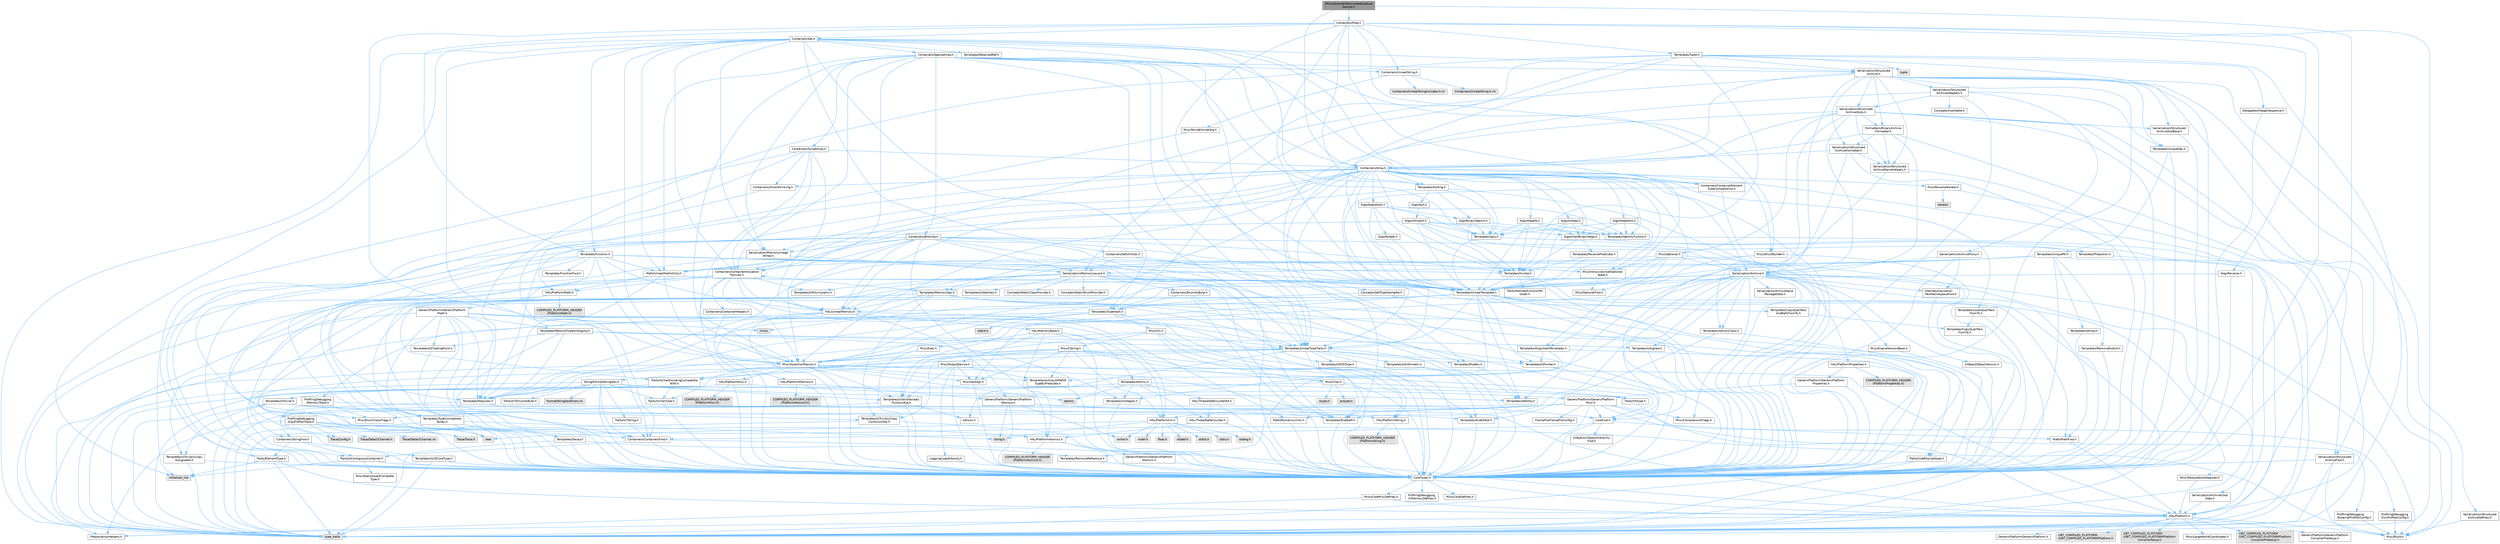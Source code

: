 digraph "IMovieScenePreAnimatedCaptureSource.h"
{
 // INTERACTIVE_SVG=YES
 // LATEX_PDF_SIZE
  bgcolor="transparent";
  edge [fontname=Helvetica,fontsize=10,labelfontname=Helvetica,labelfontsize=10];
  node [fontname=Helvetica,fontsize=10,shape=box,height=0.2,width=0.4];
  Node1 [id="Node000001",label="IMovieScenePreAnimatedCapture\lSource.h",height=0.2,width=0.4,color="gray40", fillcolor="grey60", style="filled", fontcolor="black",tooltip=" "];
  Node1 -> Node2 [id="edge1_Node000001_Node000002",color="steelblue1",style="solid",tooltip=" "];
  Node2 [id="Node000002",label="CoreTypes.h",height=0.2,width=0.4,color="grey40", fillcolor="white", style="filled",URL="$dc/dec/CoreTypes_8h.html",tooltip=" "];
  Node2 -> Node3 [id="edge2_Node000002_Node000003",color="steelblue1",style="solid",tooltip=" "];
  Node3 [id="Node000003",label="HAL/Platform.h",height=0.2,width=0.4,color="grey40", fillcolor="white", style="filled",URL="$d9/dd0/Platform_8h.html",tooltip=" "];
  Node3 -> Node4 [id="edge3_Node000003_Node000004",color="steelblue1",style="solid",tooltip=" "];
  Node4 [id="Node000004",label="Misc/Build.h",height=0.2,width=0.4,color="grey40", fillcolor="white", style="filled",URL="$d3/dbb/Build_8h.html",tooltip=" "];
  Node3 -> Node5 [id="edge4_Node000003_Node000005",color="steelblue1",style="solid",tooltip=" "];
  Node5 [id="Node000005",label="Misc/LargeWorldCoordinates.h",height=0.2,width=0.4,color="grey40", fillcolor="white", style="filled",URL="$d2/dcb/LargeWorldCoordinates_8h.html",tooltip=" "];
  Node3 -> Node6 [id="edge5_Node000003_Node000006",color="steelblue1",style="solid",tooltip=" "];
  Node6 [id="Node000006",label="type_traits",height=0.2,width=0.4,color="grey60", fillcolor="#E0E0E0", style="filled",tooltip=" "];
  Node3 -> Node7 [id="edge6_Node000003_Node000007",color="steelblue1",style="solid",tooltip=" "];
  Node7 [id="Node000007",label="PreprocessorHelpers.h",height=0.2,width=0.4,color="grey40", fillcolor="white", style="filled",URL="$db/ddb/PreprocessorHelpers_8h.html",tooltip=" "];
  Node3 -> Node8 [id="edge7_Node000003_Node000008",color="steelblue1",style="solid",tooltip=" "];
  Node8 [id="Node000008",label="UBT_COMPILED_PLATFORM\l/UBT_COMPILED_PLATFORMPlatform\lCompilerPreSetup.h",height=0.2,width=0.4,color="grey60", fillcolor="#E0E0E0", style="filled",tooltip=" "];
  Node3 -> Node9 [id="edge8_Node000003_Node000009",color="steelblue1",style="solid",tooltip=" "];
  Node9 [id="Node000009",label="GenericPlatform/GenericPlatform\lCompilerPreSetup.h",height=0.2,width=0.4,color="grey40", fillcolor="white", style="filled",URL="$d9/dc8/GenericPlatformCompilerPreSetup_8h.html",tooltip=" "];
  Node3 -> Node10 [id="edge9_Node000003_Node000010",color="steelblue1",style="solid",tooltip=" "];
  Node10 [id="Node000010",label="GenericPlatform/GenericPlatform.h",height=0.2,width=0.4,color="grey40", fillcolor="white", style="filled",URL="$d6/d84/GenericPlatform_8h.html",tooltip=" "];
  Node3 -> Node11 [id="edge10_Node000003_Node000011",color="steelblue1",style="solid",tooltip=" "];
  Node11 [id="Node000011",label="UBT_COMPILED_PLATFORM\l/UBT_COMPILED_PLATFORMPlatform.h",height=0.2,width=0.4,color="grey60", fillcolor="#E0E0E0", style="filled",tooltip=" "];
  Node3 -> Node12 [id="edge11_Node000003_Node000012",color="steelblue1",style="solid",tooltip=" "];
  Node12 [id="Node000012",label="UBT_COMPILED_PLATFORM\l/UBT_COMPILED_PLATFORMPlatform\lCompilerSetup.h",height=0.2,width=0.4,color="grey60", fillcolor="#E0E0E0", style="filled",tooltip=" "];
  Node2 -> Node13 [id="edge12_Node000002_Node000013",color="steelblue1",style="solid",tooltip=" "];
  Node13 [id="Node000013",label="ProfilingDebugging\l/UMemoryDefines.h",height=0.2,width=0.4,color="grey40", fillcolor="white", style="filled",URL="$d2/da2/UMemoryDefines_8h.html",tooltip=" "];
  Node2 -> Node14 [id="edge13_Node000002_Node000014",color="steelblue1",style="solid",tooltip=" "];
  Node14 [id="Node000014",label="Misc/CoreMiscDefines.h",height=0.2,width=0.4,color="grey40", fillcolor="white", style="filled",URL="$da/d38/CoreMiscDefines_8h.html",tooltip=" "];
  Node14 -> Node3 [id="edge14_Node000014_Node000003",color="steelblue1",style="solid",tooltip=" "];
  Node14 -> Node7 [id="edge15_Node000014_Node000007",color="steelblue1",style="solid",tooltip=" "];
  Node2 -> Node15 [id="edge16_Node000002_Node000015",color="steelblue1",style="solid",tooltip=" "];
  Node15 [id="Node000015",label="Misc/CoreDefines.h",height=0.2,width=0.4,color="grey40", fillcolor="white", style="filled",URL="$d3/dd2/CoreDefines_8h.html",tooltip=" "];
  Node1 -> Node16 [id="edge17_Node000001_Node000016",color="steelblue1",style="solid",tooltip=" "];
  Node16 [id="Node000016",label="Containers/Map.h",height=0.2,width=0.4,color="grey40", fillcolor="white", style="filled",URL="$df/d79/Map_8h.html",tooltip=" "];
  Node16 -> Node2 [id="edge18_Node000016_Node000002",color="steelblue1",style="solid",tooltip=" "];
  Node16 -> Node17 [id="edge19_Node000016_Node000017",color="steelblue1",style="solid",tooltip=" "];
  Node17 [id="Node000017",label="Algo/Reverse.h",height=0.2,width=0.4,color="grey40", fillcolor="white", style="filled",URL="$d5/d93/Reverse_8h.html",tooltip=" "];
  Node17 -> Node2 [id="edge20_Node000017_Node000002",color="steelblue1",style="solid",tooltip=" "];
  Node17 -> Node18 [id="edge21_Node000017_Node000018",color="steelblue1",style="solid",tooltip=" "];
  Node18 [id="Node000018",label="Templates/UnrealTemplate.h",height=0.2,width=0.4,color="grey40", fillcolor="white", style="filled",URL="$d4/d24/UnrealTemplate_8h.html",tooltip=" "];
  Node18 -> Node2 [id="edge22_Node000018_Node000002",color="steelblue1",style="solid",tooltip=" "];
  Node18 -> Node19 [id="edge23_Node000018_Node000019",color="steelblue1",style="solid",tooltip=" "];
  Node19 [id="Node000019",label="Templates/IsPointer.h",height=0.2,width=0.4,color="grey40", fillcolor="white", style="filled",URL="$d7/d05/IsPointer_8h.html",tooltip=" "];
  Node19 -> Node2 [id="edge24_Node000019_Node000002",color="steelblue1",style="solid",tooltip=" "];
  Node18 -> Node20 [id="edge25_Node000018_Node000020",color="steelblue1",style="solid",tooltip=" "];
  Node20 [id="Node000020",label="HAL/UnrealMemory.h",height=0.2,width=0.4,color="grey40", fillcolor="white", style="filled",URL="$d9/d96/UnrealMemory_8h.html",tooltip=" "];
  Node20 -> Node2 [id="edge26_Node000020_Node000002",color="steelblue1",style="solid",tooltip=" "];
  Node20 -> Node21 [id="edge27_Node000020_Node000021",color="steelblue1",style="solid",tooltip=" "];
  Node21 [id="Node000021",label="GenericPlatform/GenericPlatform\lMemory.h",height=0.2,width=0.4,color="grey40", fillcolor="white", style="filled",URL="$dd/d22/GenericPlatformMemory_8h.html",tooltip=" "];
  Node21 -> Node22 [id="edge28_Node000021_Node000022",color="steelblue1",style="solid",tooltip=" "];
  Node22 [id="Node000022",label="CoreFwd.h",height=0.2,width=0.4,color="grey40", fillcolor="white", style="filled",URL="$d1/d1e/CoreFwd_8h.html",tooltip=" "];
  Node22 -> Node2 [id="edge29_Node000022_Node000002",color="steelblue1",style="solid",tooltip=" "];
  Node22 -> Node23 [id="edge30_Node000022_Node000023",color="steelblue1",style="solid",tooltip=" "];
  Node23 [id="Node000023",label="Containers/ContainersFwd.h",height=0.2,width=0.4,color="grey40", fillcolor="white", style="filled",URL="$d4/d0a/ContainersFwd_8h.html",tooltip=" "];
  Node23 -> Node3 [id="edge31_Node000023_Node000003",color="steelblue1",style="solid",tooltip=" "];
  Node23 -> Node2 [id="edge32_Node000023_Node000002",color="steelblue1",style="solid",tooltip=" "];
  Node23 -> Node24 [id="edge33_Node000023_Node000024",color="steelblue1",style="solid",tooltip=" "];
  Node24 [id="Node000024",label="Traits/IsContiguousContainer.h",height=0.2,width=0.4,color="grey40", fillcolor="white", style="filled",URL="$d5/d3c/IsContiguousContainer_8h.html",tooltip=" "];
  Node24 -> Node2 [id="edge34_Node000024_Node000002",color="steelblue1",style="solid",tooltip=" "];
  Node24 -> Node25 [id="edge35_Node000024_Node000025",color="steelblue1",style="solid",tooltip=" "];
  Node25 [id="Node000025",label="Misc/StaticAssertComplete\lType.h",height=0.2,width=0.4,color="grey40", fillcolor="white", style="filled",URL="$d5/d4e/StaticAssertCompleteType_8h.html",tooltip=" "];
  Node24 -> Node26 [id="edge36_Node000024_Node000026",color="steelblue1",style="solid",tooltip=" "];
  Node26 [id="Node000026",label="initializer_list",height=0.2,width=0.4,color="grey60", fillcolor="#E0E0E0", style="filled",tooltip=" "];
  Node22 -> Node27 [id="edge37_Node000022_Node000027",color="steelblue1",style="solid",tooltip=" "];
  Node27 [id="Node000027",label="Math/MathFwd.h",height=0.2,width=0.4,color="grey40", fillcolor="white", style="filled",URL="$d2/d10/MathFwd_8h.html",tooltip=" "];
  Node27 -> Node3 [id="edge38_Node000027_Node000003",color="steelblue1",style="solid",tooltip=" "];
  Node22 -> Node28 [id="edge39_Node000022_Node000028",color="steelblue1",style="solid",tooltip=" "];
  Node28 [id="Node000028",label="UObject/UObjectHierarchy\lFwd.h",height=0.2,width=0.4,color="grey40", fillcolor="white", style="filled",URL="$d3/d13/UObjectHierarchyFwd_8h.html",tooltip=" "];
  Node21 -> Node2 [id="edge40_Node000021_Node000002",color="steelblue1",style="solid",tooltip=" "];
  Node21 -> Node29 [id="edge41_Node000021_Node000029",color="steelblue1",style="solid",tooltip=" "];
  Node29 [id="Node000029",label="HAL/PlatformString.h",height=0.2,width=0.4,color="grey40", fillcolor="white", style="filled",URL="$db/db5/PlatformString_8h.html",tooltip=" "];
  Node29 -> Node2 [id="edge42_Node000029_Node000002",color="steelblue1",style="solid",tooltip=" "];
  Node29 -> Node30 [id="edge43_Node000029_Node000030",color="steelblue1",style="solid",tooltip=" "];
  Node30 [id="Node000030",label="COMPILED_PLATFORM_HEADER\l(PlatformString.h)",height=0.2,width=0.4,color="grey60", fillcolor="#E0E0E0", style="filled",tooltip=" "];
  Node21 -> Node31 [id="edge44_Node000021_Node000031",color="steelblue1",style="solid",tooltip=" "];
  Node31 [id="Node000031",label="string.h",height=0.2,width=0.4,color="grey60", fillcolor="#E0E0E0", style="filled",tooltip=" "];
  Node21 -> Node32 [id="edge45_Node000021_Node000032",color="steelblue1",style="solid",tooltip=" "];
  Node32 [id="Node000032",label="wchar.h",height=0.2,width=0.4,color="grey60", fillcolor="#E0E0E0", style="filled",tooltip=" "];
  Node20 -> Node33 [id="edge46_Node000020_Node000033",color="steelblue1",style="solid",tooltip=" "];
  Node33 [id="Node000033",label="HAL/MemoryBase.h",height=0.2,width=0.4,color="grey40", fillcolor="white", style="filled",URL="$d6/d9f/MemoryBase_8h.html",tooltip=" "];
  Node33 -> Node2 [id="edge47_Node000033_Node000002",color="steelblue1",style="solid",tooltip=" "];
  Node33 -> Node34 [id="edge48_Node000033_Node000034",color="steelblue1",style="solid",tooltip=" "];
  Node34 [id="Node000034",label="HAL/PlatformAtomics.h",height=0.2,width=0.4,color="grey40", fillcolor="white", style="filled",URL="$d3/d36/PlatformAtomics_8h.html",tooltip=" "];
  Node34 -> Node2 [id="edge49_Node000034_Node000002",color="steelblue1",style="solid",tooltip=" "];
  Node34 -> Node35 [id="edge50_Node000034_Node000035",color="steelblue1",style="solid",tooltip=" "];
  Node35 [id="Node000035",label="GenericPlatform/GenericPlatform\lAtomics.h",height=0.2,width=0.4,color="grey40", fillcolor="white", style="filled",URL="$da/d72/GenericPlatformAtomics_8h.html",tooltip=" "];
  Node35 -> Node2 [id="edge51_Node000035_Node000002",color="steelblue1",style="solid",tooltip=" "];
  Node34 -> Node36 [id="edge52_Node000034_Node000036",color="steelblue1",style="solid",tooltip=" "];
  Node36 [id="Node000036",label="COMPILED_PLATFORM_HEADER\l(PlatformAtomics.h)",height=0.2,width=0.4,color="grey60", fillcolor="#E0E0E0", style="filled",tooltip=" "];
  Node33 -> Node37 [id="edge53_Node000033_Node000037",color="steelblue1",style="solid",tooltip=" "];
  Node37 [id="Node000037",label="HAL/PlatformCrt.h",height=0.2,width=0.4,color="grey40", fillcolor="white", style="filled",URL="$d8/d75/PlatformCrt_8h.html",tooltip=" "];
  Node37 -> Node38 [id="edge54_Node000037_Node000038",color="steelblue1",style="solid",tooltip=" "];
  Node38 [id="Node000038",label="new",height=0.2,width=0.4,color="grey60", fillcolor="#E0E0E0", style="filled",tooltip=" "];
  Node37 -> Node32 [id="edge55_Node000037_Node000032",color="steelblue1",style="solid",tooltip=" "];
  Node37 -> Node39 [id="edge56_Node000037_Node000039",color="steelblue1",style="solid",tooltip=" "];
  Node39 [id="Node000039",label="stddef.h",height=0.2,width=0.4,color="grey60", fillcolor="#E0E0E0", style="filled",tooltip=" "];
  Node37 -> Node40 [id="edge57_Node000037_Node000040",color="steelblue1",style="solid",tooltip=" "];
  Node40 [id="Node000040",label="stdlib.h",height=0.2,width=0.4,color="grey60", fillcolor="#E0E0E0", style="filled",tooltip=" "];
  Node37 -> Node41 [id="edge58_Node000037_Node000041",color="steelblue1",style="solid",tooltip=" "];
  Node41 [id="Node000041",label="stdio.h",height=0.2,width=0.4,color="grey60", fillcolor="#E0E0E0", style="filled",tooltip=" "];
  Node37 -> Node42 [id="edge59_Node000037_Node000042",color="steelblue1",style="solid",tooltip=" "];
  Node42 [id="Node000042",label="stdarg.h",height=0.2,width=0.4,color="grey60", fillcolor="#E0E0E0", style="filled",tooltip=" "];
  Node37 -> Node43 [id="edge60_Node000037_Node000043",color="steelblue1",style="solid",tooltip=" "];
  Node43 [id="Node000043",label="math.h",height=0.2,width=0.4,color="grey60", fillcolor="#E0E0E0", style="filled",tooltip=" "];
  Node37 -> Node44 [id="edge61_Node000037_Node000044",color="steelblue1",style="solid",tooltip=" "];
  Node44 [id="Node000044",label="float.h",height=0.2,width=0.4,color="grey60", fillcolor="#E0E0E0", style="filled",tooltip=" "];
  Node37 -> Node31 [id="edge62_Node000037_Node000031",color="steelblue1",style="solid",tooltip=" "];
  Node33 -> Node45 [id="edge63_Node000033_Node000045",color="steelblue1",style="solid",tooltip=" "];
  Node45 [id="Node000045",label="Misc/Exec.h",height=0.2,width=0.4,color="grey40", fillcolor="white", style="filled",URL="$de/ddb/Exec_8h.html",tooltip=" "];
  Node45 -> Node2 [id="edge64_Node000045_Node000002",color="steelblue1",style="solid",tooltip=" "];
  Node45 -> Node46 [id="edge65_Node000045_Node000046",color="steelblue1",style="solid",tooltip=" "];
  Node46 [id="Node000046",label="Misc/AssertionMacros.h",height=0.2,width=0.4,color="grey40", fillcolor="white", style="filled",URL="$d0/dfa/AssertionMacros_8h.html",tooltip=" "];
  Node46 -> Node2 [id="edge66_Node000046_Node000002",color="steelblue1",style="solid",tooltip=" "];
  Node46 -> Node3 [id="edge67_Node000046_Node000003",color="steelblue1",style="solid",tooltip=" "];
  Node46 -> Node47 [id="edge68_Node000046_Node000047",color="steelblue1",style="solid",tooltip=" "];
  Node47 [id="Node000047",label="HAL/PlatformMisc.h",height=0.2,width=0.4,color="grey40", fillcolor="white", style="filled",URL="$d0/df5/PlatformMisc_8h.html",tooltip=" "];
  Node47 -> Node2 [id="edge69_Node000047_Node000002",color="steelblue1",style="solid",tooltip=" "];
  Node47 -> Node48 [id="edge70_Node000047_Node000048",color="steelblue1",style="solid",tooltip=" "];
  Node48 [id="Node000048",label="GenericPlatform/GenericPlatform\lMisc.h",height=0.2,width=0.4,color="grey40", fillcolor="white", style="filled",URL="$db/d9a/GenericPlatformMisc_8h.html",tooltip=" "];
  Node48 -> Node49 [id="edge71_Node000048_Node000049",color="steelblue1",style="solid",tooltip=" "];
  Node49 [id="Node000049",label="Containers/StringFwd.h",height=0.2,width=0.4,color="grey40", fillcolor="white", style="filled",URL="$df/d37/StringFwd_8h.html",tooltip=" "];
  Node49 -> Node2 [id="edge72_Node000049_Node000002",color="steelblue1",style="solid",tooltip=" "];
  Node49 -> Node50 [id="edge73_Node000049_Node000050",color="steelblue1",style="solid",tooltip=" "];
  Node50 [id="Node000050",label="Traits/ElementType.h",height=0.2,width=0.4,color="grey40", fillcolor="white", style="filled",URL="$d5/d4f/ElementType_8h.html",tooltip=" "];
  Node50 -> Node3 [id="edge74_Node000050_Node000003",color="steelblue1",style="solid",tooltip=" "];
  Node50 -> Node26 [id="edge75_Node000050_Node000026",color="steelblue1",style="solid",tooltip=" "];
  Node50 -> Node6 [id="edge76_Node000050_Node000006",color="steelblue1",style="solid",tooltip=" "];
  Node49 -> Node24 [id="edge77_Node000049_Node000024",color="steelblue1",style="solid",tooltip=" "];
  Node48 -> Node22 [id="edge78_Node000048_Node000022",color="steelblue1",style="solid",tooltip=" "];
  Node48 -> Node2 [id="edge79_Node000048_Node000002",color="steelblue1",style="solid",tooltip=" "];
  Node48 -> Node51 [id="edge80_Node000048_Node000051",color="steelblue1",style="solid",tooltip=" "];
  Node51 [id="Node000051",label="FramePro/FrameProConfig.h",height=0.2,width=0.4,color="grey40", fillcolor="white", style="filled",URL="$d7/d90/FrameProConfig_8h.html",tooltip=" "];
  Node48 -> Node37 [id="edge81_Node000048_Node000037",color="steelblue1",style="solid",tooltip=" "];
  Node48 -> Node52 [id="edge82_Node000048_Node000052",color="steelblue1",style="solid",tooltip=" "];
  Node52 [id="Node000052",label="Math/NumericLimits.h",height=0.2,width=0.4,color="grey40", fillcolor="white", style="filled",URL="$df/d1b/NumericLimits_8h.html",tooltip=" "];
  Node52 -> Node2 [id="edge83_Node000052_Node000002",color="steelblue1",style="solid",tooltip=" "];
  Node48 -> Node53 [id="edge84_Node000048_Node000053",color="steelblue1",style="solid",tooltip=" "];
  Node53 [id="Node000053",label="Misc/CompressionFlags.h",height=0.2,width=0.4,color="grey40", fillcolor="white", style="filled",URL="$d9/d76/CompressionFlags_8h.html",tooltip=" "];
  Node48 -> Node54 [id="edge85_Node000048_Node000054",color="steelblue1",style="solid",tooltip=" "];
  Node54 [id="Node000054",label="Misc/EnumClassFlags.h",height=0.2,width=0.4,color="grey40", fillcolor="white", style="filled",URL="$d8/de7/EnumClassFlags_8h.html",tooltip=" "];
  Node48 -> Node55 [id="edge86_Node000048_Node000055",color="steelblue1",style="solid",tooltip=" "];
  Node55 [id="Node000055",label="ProfilingDebugging\l/CsvProfilerConfig.h",height=0.2,width=0.4,color="grey40", fillcolor="white", style="filled",URL="$d3/d88/CsvProfilerConfig_8h.html",tooltip=" "];
  Node55 -> Node4 [id="edge87_Node000055_Node000004",color="steelblue1",style="solid",tooltip=" "];
  Node48 -> Node56 [id="edge88_Node000048_Node000056",color="steelblue1",style="solid",tooltip=" "];
  Node56 [id="Node000056",label="ProfilingDebugging\l/ExternalProfilerConfig.h",height=0.2,width=0.4,color="grey40", fillcolor="white", style="filled",URL="$d3/dbb/ExternalProfilerConfig_8h.html",tooltip=" "];
  Node56 -> Node4 [id="edge89_Node000056_Node000004",color="steelblue1",style="solid",tooltip=" "];
  Node47 -> Node57 [id="edge90_Node000047_Node000057",color="steelblue1",style="solid",tooltip=" "];
  Node57 [id="Node000057",label="COMPILED_PLATFORM_HEADER\l(PlatformMisc.h)",height=0.2,width=0.4,color="grey60", fillcolor="#E0E0E0", style="filled",tooltip=" "];
  Node47 -> Node58 [id="edge91_Node000047_Node000058",color="steelblue1",style="solid",tooltip=" "];
  Node58 [id="Node000058",label="ProfilingDebugging\l/CpuProfilerTrace.h",height=0.2,width=0.4,color="grey40", fillcolor="white", style="filled",URL="$da/dcb/CpuProfilerTrace_8h.html",tooltip=" "];
  Node58 -> Node2 [id="edge92_Node000058_Node000002",color="steelblue1",style="solid",tooltip=" "];
  Node58 -> Node23 [id="edge93_Node000058_Node000023",color="steelblue1",style="solid",tooltip=" "];
  Node58 -> Node34 [id="edge94_Node000058_Node000034",color="steelblue1",style="solid",tooltip=" "];
  Node58 -> Node7 [id="edge95_Node000058_Node000007",color="steelblue1",style="solid",tooltip=" "];
  Node58 -> Node4 [id="edge96_Node000058_Node000004",color="steelblue1",style="solid",tooltip=" "];
  Node58 -> Node59 [id="edge97_Node000058_Node000059",color="steelblue1",style="solid",tooltip=" "];
  Node59 [id="Node000059",label="Trace/Config.h",height=0.2,width=0.4,color="grey60", fillcolor="#E0E0E0", style="filled",tooltip=" "];
  Node58 -> Node60 [id="edge98_Node000058_Node000060",color="steelblue1",style="solid",tooltip=" "];
  Node60 [id="Node000060",label="Trace/Detail/Channel.h",height=0.2,width=0.4,color="grey60", fillcolor="#E0E0E0", style="filled",tooltip=" "];
  Node58 -> Node61 [id="edge99_Node000058_Node000061",color="steelblue1",style="solid",tooltip=" "];
  Node61 [id="Node000061",label="Trace/Detail/Channel.inl",height=0.2,width=0.4,color="grey60", fillcolor="#E0E0E0", style="filled",tooltip=" "];
  Node58 -> Node62 [id="edge100_Node000058_Node000062",color="steelblue1",style="solid",tooltip=" "];
  Node62 [id="Node000062",label="Trace/Trace.h",height=0.2,width=0.4,color="grey60", fillcolor="#E0E0E0", style="filled",tooltip=" "];
  Node46 -> Node7 [id="edge101_Node000046_Node000007",color="steelblue1",style="solid",tooltip=" "];
  Node46 -> Node63 [id="edge102_Node000046_Node000063",color="steelblue1",style="solid",tooltip=" "];
  Node63 [id="Node000063",label="Templates/EnableIf.h",height=0.2,width=0.4,color="grey40", fillcolor="white", style="filled",URL="$d7/d60/EnableIf_8h.html",tooltip=" "];
  Node63 -> Node2 [id="edge103_Node000063_Node000002",color="steelblue1",style="solid",tooltip=" "];
  Node46 -> Node64 [id="edge104_Node000046_Node000064",color="steelblue1",style="solid",tooltip=" "];
  Node64 [id="Node000064",label="Templates/IsArrayOrRefOf\lTypeByPredicate.h",height=0.2,width=0.4,color="grey40", fillcolor="white", style="filled",URL="$d6/da1/IsArrayOrRefOfTypeByPredicate_8h.html",tooltip=" "];
  Node64 -> Node2 [id="edge105_Node000064_Node000002",color="steelblue1",style="solid",tooltip=" "];
  Node46 -> Node65 [id="edge106_Node000046_Node000065",color="steelblue1",style="solid",tooltip=" "];
  Node65 [id="Node000065",label="Templates/IsValidVariadic\lFunctionArg.h",height=0.2,width=0.4,color="grey40", fillcolor="white", style="filled",URL="$d0/dc8/IsValidVariadicFunctionArg_8h.html",tooltip=" "];
  Node65 -> Node2 [id="edge107_Node000065_Node000002",color="steelblue1",style="solid",tooltip=" "];
  Node65 -> Node66 [id="edge108_Node000065_Node000066",color="steelblue1",style="solid",tooltip=" "];
  Node66 [id="Node000066",label="IsEnum.h",height=0.2,width=0.4,color="grey40", fillcolor="white", style="filled",URL="$d4/de5/IsEnum_8h.html",tooltip=" "];
  Node65 -> Node6 [id="edge109_Node000065_Node000006",color="steelblue1",style="solid",tooltip=" "];
  Node46 -> Node67 [id="edge110_Node000046_Node000067",color="steelblue1",style="solid",tooltip=" "];
  Node67 [id="Node000067",label="Traits/IsCharEncodingCompatible\lWith.h",height=0.2,width=0.4,color="grey40", fillcolor="white", style="filled",URL="$df/dd1/IsCharEncodingCompatibleWith_8h.html",tooltip=" "];
  Node67 -> Node6 [id="edge111_Node000067_Node000006",color="steelblue1",style="solid",tooltip=" "];
  Node67 -> Node68 [id="edge112_Node000067_Node000068",color="steelblue1",style="solid",tooltip=" "];
  Node68 [id="Node000068",label="Traits/IsCharType.h",height=0.2,width=0.4,color="grey40", fillcolor="white", style="filled",URL="$db/d51/IsCharType_8h.html",tooltip=" "];
  Node68 -> Node2 [id="edge113_Node000068_Node000002",color="steelblue1",style="solid",tooltip=" "];
  Node46 -> Node69 [id="edge114_Node000046_Node000069",color="steelblue1",style="solid",tooltip=" "];
  Node69 [id="Node000069",label="Misc/VarArgs.h",height=0.2,width=0.4,color="grey40", fillcolor="white", style="filled",URL="$d5/d6f/VarArgs_8h.html",tooltip=" "];
  Node69 -> Node2 [id="edge115_Node000069_Node000002",color="steelblue1",style="solid",tooltip=" "];
  Node46 -> Node70 [id="edge116_Node000046_Node000070",color="steelblue1",style="solid",tooltip=" "];
  Node70 [id="Node000070",label="String/FormatStringSan.h",height=0.2,width=0.4,color="grey40", fillcolor="white", style="filled",URL="$d3/d8b/FormatStringSan_8h.html",tooltip=" "];
  Node70 -> Node6 [id="edge117_Node000070_Node000006",color="steelblue1",style="solid",tooltip=" "];
  Node70 -> Node2 [id="edge118_Node000070_Node000002",color="steelblue1",style="solid",tooltip=" "];
  Node70 -> Node71 [id="edge119_Node000070_Node000071",color="steelblue1",style="solid",tooltip=" "];
  Node71 [id="Node000071",label="Templates/Requires.h",height=0.2,width=0.4,color="grey40", fillcolor="white", style="filled",URL="$dc/d96/Requires_8h.html",tooltip=" "];
  Node71 -> Node63 [id="edge120_Node000071_Node000063",color="steelblue1",style="solid",tooltip=" "];
  Node71 -> Node6 [id="edge121_Node000071_Node000006",color="steelblue1",style="solid",tooltip=" "];
  Node70 -> Node72 [id="edge122_Node000070_Node000072",color="steelblue1",style="solid",tooltip=" "];
  Node72 [id="Node000072",label="Templates/Identity.h",height=0.2,width=0.4,color="grey40", fillcolor="white", style="filled",URL="$d0/dd5/Identity_8h.html",tooltip=" "];
  Node70 -> Node65 [id="edge123_Node000070_Node000065",color="steelblue1",style="solid",tooltip=" "];
  Node70 -> Node68 [id="edge124_Node000070_Node000068",color="steelblue1",style="solid",tooltip=" "];
  Node70 -> Node73 [id="edge125_Node000070_Node000073",color="steelblue1",style="solid",tooltip=" "];
  Node73 [id="Node000073",label="Traits/IsTEnumAsByte.h",height=0.2,width=0.4,color="grey40", fillcolor="white", style="filled",URL="$d1/de6/IsTEnumAsByte_8h.html",tooltip=" "];
  Node70 -> Node74 [id="edge126_Node000070_Node000074",color="steelblue1",style="solid",tooltip=" "];
  Node74 [id="Node000074",label="Traits/IsTString.h",height=0.2,width=0.4,color="grey40", fillcolor="white", style="filled",URL="$d0/df8/IsTString_8h.html",tooltip=" "];
  Node74 -> Node23 [id="edge127_Node000074_Node000023",color="steelblue1",style="solid",tooltip=" "];
  Node70 -> Node23 [id="edge128_Node000070_Node000023",color="steelblue1",style="solid",tooltip=" "];
  Node70 -> Node75 [id="edge129_Node000070_Node000075",color="steelblue1",style="solid",tooltip=" "];
  Node75 [id="Node000075",label="FormatStringSanErrors.inl",height=0.2,width=0.4,color="grey60", fillcolor="#E0E0E0", style="filled",tooltip=" "];
  Node46 -> Node76 [id="edge130_Node000046_Node000076",color="steelblue1",style="solid",tooltip=" "];
  Node76 [id="Node000076",label="atomic",height=0.2,width=0.4,color="grey60", fillcolor="#E0E0E0", style="filled",tooltip=" "];
  Node33 -> Node77 [id="edge131_Node000033_Node000077",color="steelblue1",style="solid",tooltip=" "];
  Node77 [id="Node000077",label="Misc/OutputDevice.h",height=0.2,width=0.4,color="grey40", fillcolor="white", style="filled",URL="$d7/d32/OutputDevice_8h.html",tooltip=" "];
  Node77 -> Node22 [id="edge132_Node000077_Node000022",color="steelblue1",style="solid",tooltip=" "];
  Node77 -> Node2 [id="edge133_Node000077_Node000002",color="steelblue1",style="solid",tooltip=" "];
  Node77 -> Node78 [id="edge134_Node000077_Node000078",color="steelblue1",style="solid",tooltip=" "];
  Node78 [id="Node000078",label="Logging/LogVerbosity.h",height=0.2,width=0.4,color="grey40", fillcolor="white", style="filled",URL="$d2/d8f/LogVerbosity_8h.html",tooltip=" "];
  Node78 -> Node2 [id="edge135_Node000078_Node000002",color="steelblue1",style="solid",tooltip=" "];
  Node77 -> Node69 [id="edge136_Node000077_Node000069",color="steelblue1",style="solid",tooltip=" "];
  Node77 -> Node64 [id="edge137_Node000077_Node000064",color="steelblue1",style="solid",tooltip=" "];
  Node77 -> Node65 [id="edge138_Node000077_Node000065",color="steelblue1",style="solid",tooltip=" "];
  Node77 -> Node67 [id="edge139_Node000077_Node000067",color="steelblue1",style="solid",tooltip=" "];
  Node33 -> Node79 [id="edge140_Node000033_Node000079",color="steelblue1",style="solid",tooltip=" "];
  Node79 [id="Node000079",label="Templates/Atomic.h",height=0.2,width=0.4,color="grey40", fillcolor="white", style="filled",URL="$d3/d91/Atomic_8h.html",tooltip=" "];
  Node79 -> Node80 [id="edge141_Node000079_Node000080",color="steelblue1",style="solid",tooltip=" "];
  Node80 [id="Node000080",label="HAL/ThreadSafeCounter.h",height=0.2,width=0.4,color="grey40", fillcolor="white", style="filled",URL="$dc/dc9/ThreadSafeCounter_8h.html",tooltip=" "];
  Node80 -> Node2 [id="edge142_Node000080_Node000002",color="steelblue1",style="solid",tooltip=" "];
  Node80 -> Node34 [id="edge143_Node000080_Node000034",color="steelblue1",style="solid",tooltip=" "];
  Node79 -> Node81 [id="edge144_Node000079_Node000081",color="steelblue1",style="solid",tooltip=" "];
  Node81 [id="Node000081",label="HAL/ThreadSafeCounter64.h",height=0.2,width=0.4,color="grey40", fillcolor="white", style="filled",URL="$d0/d12/ThreadSafeCounter64_8h.html",tooltip=" "];
  Node81 -> Node2 [id="edge145_Node000081_Node000002",color="steelblue1",style="solid",tooltip=" "];
  Node81 -> Node80 [id="edge146_Node000081_Node000080",color="steelblue1",style="solid",tooltip=" "];
  Node79 -> Node82 [id="edge147_Node000079_Node000082",color="steelblue1",style="solid",tooltip=" "];
  Node82 [id="Node000082",label="Templates/IsIntegral.h",height=0.2,width=0.4,color="grey40", fillcolor="white", style="filled",URL="$da/d64/IsIntegral_8h.html",tooltip=" "];
  Node82 -> Node2 [id="edge148_Node000082_Node000002",color="steelblue1",style="solid",tooltip=" "];
  Node79 -> Node83 [id="edge149_Node000079_Node000083",color="steelblue1",style="solid",tooltip=" "];
  Node83 [id="Node000083",label="Templates/IsTrivial.h",height=0.2,width=0.4,color="grey40", fillcolor="white", style="filled",URL="$da/d4c/IsTrivial_8h.html",tooltip=" "];
  Node83 -> Node84 [id="edge150_Node000083_Node000084",color="steelblue1",style="solid",tooltip=" "];
  Node84 [id="Node000084",label="Templates/AndOrNot.h",height=0.2,width=0.4,color="grey40", fillcolor="white", style="filled",URL="$db/d0a/AndOrNot_8h.html",tooltip=" "];
  Node84 -> Node2 [id="edge151_Node000084_Node000002",color="steelblue1",style="solid",tooltip=" "];
  Node83 -> Node85 [id="edge152_Node000083_Node000085",color="steelblue1",style="solid",tooltip=" "];
  Node85 [id="Node000085",label="Templates/IsTriviallyCopy\lConstructible.h",height=0.2,width=0.4,color="grey40", fillcolor="white", style="filled",URL="$d3/d78/IsTriviallyCopyConstructible_8h.html",tooltip=" "];
  Node85 -> Node2 [id="edge153_Node000085_Node000002",color="steelblue1",style="solid",tooltip=" "];
  Node85 -> Node6 [id="edge154_Node000085_Node000006",color="steelblue1",style="solid",tooltip=" "];
  Node83 -> Node86 [id="edge155_Node000083_Node000086",color="steelblue1",style="solid",tooltip=" "];
  Node86 [id="Node000086",label="Templates/IsTriviallyCopy\lAssignable.h",height=0.2,width=0.4,color="grey40", fillcolor="white", style="filled",URL="$d2/df2/IsTriviallyCopyAssignable_8h.html",tooltip=" "];
  Node86 -> Node2 [id="edge156_Node000086_Node000002",color="steelblue1",style="solid",tooltip=" "];
  Node86 -> Node6 [id="edge157_Node000086_Node000006",color="steelblue1",style="solid",tooltip=" "];
  Node83 -> Node6 [id="edge158_Node000083_Node000006",color="steelblue1",style="solid",tooltip=" "];
  Node79 -> Node87 [id="edge159_Node000079_Node000087",color="steelblue1",style="solid",tooltip=" "];
  Node87 [id="Node000087",label="Traits/IntType.h",height=0.2,width=0.4,color="grey40", fillcolor="white", style="filled",URL="$d7/deb/IntType_8h.html",tooltip=" "];
  Node87 -> Node3 [id="edge160_Node000087_Node000003",color="steelblue1",style="solid",tooltip=" "];
  Node79 -> Node76 [id="edge161_Node000079_Node000076",color="steelblue1",style="solid",tooltip=" "];
  Node20 -> Node88 [id="edge162_Node000020_Node000088",color="steelblue1",style="solid",tooltip=" "];
  Node88 [id="Node000088",label="HAL/PlatformMemory.h",height=0.2,width=0.4,color="grey40", fillcolor="white", style="filled",URL="$de/d68/PlatformMemory_8h.html",tooltip=" "];
  Node88 -> Node2 [id="edge163_Node000088_Node000002",color="steelblue1",style="solid",tooltip=" "];
  Node88 -> Node21 [id="edge164_Node000088_Node000021",color="steelblue1",style="solid",tooltip=" "];
  Node88 -> Node89 [id="edge165_Node000088_Node000089",color="steelblue1",style="solid",tooltip=" "];
  Node89 [id="Node000089",label="COMPILED_PLATFORM_HEADER\l(PlatformMemory.h)",height=0.2,width=0.4,color="grey60", fillcolor="#E0E0E0", style="filled",tooltip=" "];
  Node20 -> Node90 [id="edge166_Node000020_Node000090",color="steelblue1",style="solid",tooltip=" "];
  Node90 [id="Node000090",label="ProfilingDebugging\l/MemoryTrace.h",height=0.2,width=0.4,color="grey40", fillcolor="white", style="filled",URL="$da/dd7/MemoryTrace_8h.html",tooltip=" "];
  Node90 -> Node3 [id="edge167_Node000090_Node000003",color="steelblue1",style="solid",tooltip=" "];
  Node90 -> Node54 [id="edge168_Node000090_Node000054",color="steelblue1",style="solid",tooltip=" "];
  Node90 -> Node59 [id="edge169_Node000090_Node000059",color="steelblue1",style="solid",tooltip=" "];
  Node90 -> Node62 [id="edge170_Node000090_Node000062",color="steelblue1",style="solid",tooltip=" "];
  Node20 -> Node19 [id="edge171_Node000020_Node000019",color="steelblue1",style="solid",tooltip=" "];
  Node18 -> Node91 [id="edge172_Node000018_Node000091",color="steelblue1",style="solid",tooltip=" "];
  Node91 [id="Node000091",label="Templates/CopyQualifiers\lAndRefsFromTo.h",height=0.2,width=0.4,color="grey40", fillcolor="white", style="filled",URL="$d3/db3/CopyQualifiersAndRefsFromTo_8h.html",tooltip=" "];
  Node91 -> Node92 [id="edge173_Node000091_Node000092",color="steelblue1",style="solid",tooltip=" "];
  Node92 [id="Node000092",label="Templates/CopyQualifiers\lFromTo.h",height=0.2,width=0.4,color="grey40", fillcolor="white", style="filled",URL="$d5/db4/CopyQualifiersFromTo_8h.html",tooltip=" "];
  Node18 -> Node93 [id="edge174_Node000018_Node000093",color="steelblue1",style="solid",tooltip=" "];
  Node93 [id="Node000093",label="Templates/UnrealTypeTraits.h",height=0.2,width=0.4,color="grey40", fillcolor="white", style="filled",URL="$d2/d2d/UnrealTypeTraits_8h.html",tooltip=" "];
  Node93 -> Node2 [id="edge175_Node000093_Node000002",color="steelblue1",style="solid",tooltip=" "];
  Node93 -> Node19 [id="edge176_Node000093_Node000019",color="steelblue1",style="solid",tooltip=" "];
  Node93 -> Node46 [id="edge177_Node000093_Node000046",color="steelblue1",style="solid",tooltip=" "];
  Node93 -> Node84 [id="edge178_Node000093_Node000084",color="steelblue1",style="solid",tooltip=" "];
  Node93 -> Node63 [id="edge179_Node000093_Node000063",color="steelblue1",style="solid",tooltip=" "];
  Node93 -> Node94 [id="edge180_Node000093_Node000094",color="steelblue1",style="solid",tooltip=" "];
  Node94 [id="Node000094",label="Templates/IsArithmetic.h",height=0.2,width=0.4,color="grey40", fillcolor="white", style="filled",URL="$d2/d5d/IsArithmetic_8h.html",tooltip=" "];
  Node94 -> Node2 [id="edge181_Node000094_Node000002",color="steelblue1",style="solid",tooltip=" "];
  Node93 -> Node66 [id="edge182_Node000093_Node000066",color="steelblue1",style="solid",tooltip=" "];
  Node93 -> Node95 [id="edge183_Node000093_Node000095",color="steelblue1",style="solid",tooltip=" "];
  Node95 [id="Node000095",label="Templates/Models.h",height=0.2,width=0.4,color="grey40", fillcolor="white", style="filled",URL="$d3/d0c/Models_8h.html",tooltip=" "];
  Node95 -> Node72 [id="edge184_Node000095_Node000072",color="steelblue1",style="solid",tooltip=" "];
  Node93 -> Node96 [id="edge185_Node000093_Node000096",color="steelblue1",style="solid",tooltip=" "];
  Node96 [id="Node000096",label="Templates/IsPODType.h",height=0.2,width=0.4,color="grey40", fillcolor="white", style="filled",URL="$d7/db1/IsPODType_8h.html",tooltip=" "];
  Node96 -> Node2 [id="edge186_Node000096_Node000002",color="steelblue1",style="solid",tooltip=" "];
  Node93 -> Node97 [id="edge187_Node000093_Node000097",color="steelblue1",style="solid",tooltip=" "];
  Node97 [id="Node000097",label="Templates/IsUECoreType.h",height=0.2,width=0.4,color="grey40", fillcolor="white", style="filled",URL="$d1/db8/IsUECoreType_8h.html",tooltip=" "];
  Node97 -> Node2 [id="edge188_Node000097_Node000002",color="steelblue1",style="solid",tooltip=" "];
  Node97 -> Node6 [id="edge189_Node000097_Node000006",color="steelblue1",style="solid",tooltip=" "];
  Node93 -> Node85 [id="edge190_Node000093_Node000085",color="steelblue1",style="solid",tooltip=" "];
  Node18 -> Node98 [id="edge191_Node000018_Node000098",color="steelblue1",style="solid",tooltip=" "];
  Node98 [id="Node000098",label="Templates/RemoveReference.h",height=0.2,width=0.4,color="grey40", fillcolor="white", style="filled",URL="$da/dbe/RemoveReference_8h.html",tooltip=" "];
  Node98 -> Node2 [id="edge192_Node000098_Node000002",color="steelblue1",style="solid",tooltip=" "];
  Node18 -> Node71 [id="edge193_Node000018_Node000071",color="steelblue1",style="solid",tooltip=" "];
  Node18 -> Node99 [id="edge194_Node000018_Node000099",color="steelblue1",style="solid",tooltip=" "];
  Node99 [id="Node000099",label="Templates/TypeCompatible\lBytes.h",height=0.2,width=0.4,color="grey40", fillcolor="white", style="filled",URL="$df/d0a/TypeCompatibleBytes_8h.html",tooltip=" "];
  Node99 -> Node2 [id="edge195_Node000099_Node000002",color="steelblue1",style="solid",tooltip=" "];
  Node99 -> Node31 [id="edge196_Node000099_Node000031",color="steelblue1",style="solid",tooltip=" "];
  Node99 -> Node38 [id="edge197_Node000099_Node000038",color="steelblue1",style="solid",tooltip=" "];
  Node99 -> Node6 [id="edge198_Node000099_Node000006",color="steelblue1",style="solid",tooltip=" "];
  Node18 -> Node72 [id="edge199_Node000018_Node000072",color="steelblue1",style="solid",tooltip=" "];
  Node18 -> Node24 [id="edge200_Node000018_Node000024",color="steelblue1",style="solid",tooltip=" "];
  Node18 -> Node100 [id="edge201_Node000018_Node000100",color="steelblue1",style="solid",tooltip=" "];
  Node100 [id="Node000100",label="Traits/UseBitwiseSwap.h",height=0.2,width=0.4,color="grey40", fillcolor="white", style="filled",URL="$db/df3/UseBitwiseSwap_8h.html",tooltip=" "];
  Node100 -> Node2 [id="edge202_Node000100_Node000002",color="steelblue1",style="solid",tooltip=" "];
  Node100 -> Node6 [id="edge203_Node000100_Node000006",color="steelblue1",style="solid",tooltip=" "];
  Node18 -> Node6 [id="edge204_Node000018_Node000006",color="steelblue1",style="solid",tooltip=" "];
  Node16 -> Node101 [id="edge205_Node000016_Node000101",color="steelblue1",style="solid",tooltip=" "];
  Node101 [id="Node000101",label="Containers/ContainerElement\lTypeCompatibility.h",height=0.2,width=0.4,color="grey40", fillcolor="white", style="filled",URL="$df/ddf/ContainerElementTypeCompatibility_8h.html",tooltip=" "];
  Node101 -> Node2 [id="edge206_Node000101_Node000002",color="steelblue1",style="solid",tooltip=" "];
  Node101 -> Node93 [id="edge207_Node000101_Node000093",color="steelblue1",style="solid",tooltip=" "];
  Node16 -> Node102 [id="edge208_Node000016_Node000102",color="steelblue1",style="solid",tooltip=" "];
  Node102 [id="Node000102",label="Containers/Set.h",height=0.2,width=0.4,color="grey40", fillcolor="white", style="filled",URL="$d4/d45/Set_8h.html",tooltip=" "];
  Node102 -> Node103 [id="edge209_Node000102_Node000103",color="steelblue1",style="solid",tooltip=" "];
  Node103 [id="Node000103",label="Containers/ContainerAllocation\lPolicies.h",height=0.2,width=0.4,color="grey40", fillcolor="white", style="filled",URL="$d7/dff/ContainerAllocationPolicies_8h.html",tooltip=" "];
  Node103 -> Node2 [id="edge210_Node000103_Node000002",color="steelblue1",style="solid",tooltip=" "];
  Node103 -> Node104 [id="edge211_Node000103_Node000104",color="steelblue1",style="solid",tooltip=" "];
  Node104 [id="Node000104",label="Containers/ContainerHelpers.h",height=0.2,width=0.4,color="grey40", fillcolor="white", style="filled",URL="$d7/d33/ContainerHelpers_8h.html",tooltip=" "];
  Node104 -> Node2 [id="edge212_Node000104_Node000002",color="steelblue1",style="solid",tooltip=" "];
  Node103 -> Node103 [id="edge213_Node000103_Node000103",color="steelblue1",style="solid",tooltip=" "];
  Node103 -> Node105 [id="edge214_Node000103_Node000105",color="steelblue1",style="solid",tooltip=" "];
  Node105 [id="Node000105",label="HAL/PlatformMath.h",height=0.2,width=0.4,color="grey40", fillcolor="white", style="filled",URL="$dc/d53/PlatformMath_8h.html",tooltip=" "];
  Node105 -> Node2 [id="edge215_Node000105_Node000002",color="steelblue1",style="solid",tooltip=" "];
  Node105 -> Node106 [id="edge216_Node000105_Node000106",color="steelblue1",style="solid",tooltip=" "];
  Node106 [id="Node000106",label="GenericPlatform/GenericPlatform\lMath.h",height=0.2,width=0.4,color="grey40", fillcolor="white", style="filled",URL="$d5/d79/GenericPlatformMath_8h.html",tooltip=" "];
  Node106 -> Node2 [id="edge217_Node000106_Node000002",color="steelblue1",style="solid",tooltip=" "];
  Node106 -> Node23 [id="edge218_Node000106_Node000023",color="steelblue1",style="solid",tooltip=" "];
  Node106 -> Node37 [id="edge219_Node000106_Node000037",color="steelblue1",style="solid",tooltip=" "];
  Node106 -> Node84 [id="edge220_Node000106_Node000084",color="steelblue1",style="solid",tooltip=" "];
  Node106 -> Node107 [id="edge221_Node000106_Node000107",color="steelblue1",style="solid",tooltip=" "];
  Node107 [id="Node000107",label="Templates/Decay.h",height=0.2,width=0.4,color="grey40", fillcolor="white", style="filled",URL="$dd/d0f/Decay_8h.html",tooltip=" "];
  Node107 -> Node2 [id="edge222_Node000107_Node000002",color="steelblue1",style="solid",tooltip=" "];
  Node107 -> Node98 [id="edge223_Node000107_Node000098",color="steelblue1",style="solid",tooltip=" "];
  Node107 -> Node6 [id="edge224_Node000107_Node000006",color="steelblue1",style="solid",tooltip=" "];
  Node106 -> Node108 [id="edge225_Node000106_Node000108",color="steelblue1",style="solid",tooltip=" "];
  Node108 [id="Node000108",label="Templates/IsFloatingPoint.h",height=0.2,width=0.4,color="grey40", fillcolor="white", style="filled",URL="$d3/d11/IsFloatingPoint_8h.html",tooltip=" "];
  Node108 -> Node2 [id="edge226_Node000108_Node000002",color="steelblue1",style="solid",tooltip=" "];
  Node106 -> Node93 [id="edge227_Node000106_Node000093",color="steelblue1",style="solid",tooltip=" "];
  Node106 -> Node71 [id="edge228_Node000106_Node000071",color="steelblue1",style="solid",tooltip=" "];
  Node106 -> Node109 [id="edge229_Node000106_Node000109",color="steelblue1",style="solid",tooltip=" "];
  Node109 [id="Node000109",label="Templates/ResolveTypeAmbiguity.h",height=0.2,width=0.4,color="grey40", fillcolor="white", style="filled",URL="$df/d1f/ResolveTypeAmbiguity_8h.html",tooltip=" "];
  Node109 -> Node2 [id="edge230_Node000109_Node000002",color="steelblue1",style="solid",tooltip=" "];
  Node109 -> Node108 [id="edge231_Node000109_Node000108",color="steelblue1",style="solid",tooltip=" "];
  Node109 -> Node93 [id="edge232_Node000109_Node000093",color="steelblue1",style="solid",tooltip=" "];
  Node109 -> Node110 [id="edge233_Node000109_Node000110",color="steelblue1",style="solid",tooltip=" "];
  Node110 [id="Node000110",label="Templates/IsSigned.h",height=0.2,width=0.4,color="grey40", fillcolor="white", style="filled",URL="$d8/dd8/IsSigned_8h.html",tooltip=" "];
  Node110 -> Node2 [id="edge234_Node000110_Node000002",color="steelblue1",style="solid",tooltip=" "];
  Node109 -> Node82 [id="edge235_Node000109_Node000082",color="steelblue1",style="solid",tooltip=" "];
  Node109 -> Node71 [id="edge236_Node000109_Node000071",color="steelblue1",style="solid",tooltip=" "];
  Node106 -> Node99 [id="edge237_Node000106_Node000099",color="steelblue1",style="solid",tooltip=" "];
  Node106 -> Node111 [id="edge238_Node000106_Node000111",color="steelblue1",style="solid",tooltip=" "];
  Node111 [id="Node000111",label="limits",height=0.2,width=0.4,color="grey60", fillcolor="#E0E0E0", style="filled",tooltip=" "];
  Node106 -> Node6 [id="edge239_Node000106_Node000006",color="steelblue1",style="solid",tooltip=" "];
  Node105 -> Node112 [id="edge240_Node000105_Node000112",color="steelblue1",style="solid",tooltip=" "];
  Node112 [id="Node000112",label="COMPILED_PLATFORM_HEADER\l(PlatformMath.h)",height=0.2,width=0.4,color="grey60", fillcolor="#E0E0E0", style="filled",tooltip=" "];
  Node103 -> Node20 [id="edge241_Node000103_Node000020",color="steelblue1",style="solid",tooltip=" "];
  Node103 -> Node52 [id="edge242_Node000103_Node000052",color="steelblue1",style="solid",tooltip=" "];
  Node103 -> Node46 [id="edge243_Node000103_Node000046",color="steelblue1",style="solid",tooltip=" "];
  Node103 -> Node113 [id="edge244_Node000103_Node000113",color="steelblue1",style="solid",tooltip=" "];
  Node113 [id="Node000113",label="Templates/IsPolymorphic.h",height=0.2,width=0.4,color="grey40", fillcolor="white", style="filled",URL="$dc/d20/IsPolymorphic_8h.html",tooltip=" "];
  Node103 -> Node114 [id="edge245_Node000103_Node000114",color="steelblue1",style="solid",tooltip=" "];
  Node114 [id="Node000114",label="Templates/MemoryOps.h",height=0.2,width=0.4,color="grey40", fillcolor="white", style="filled",URL="$db/dea/MemoryOps_8h.html",tooltip=" "];
  Node114 -> Node2 [id="edge246_Node000114_Node000002",color="steelblue1",style="solid",tooltip=" "];
  Node114 -> Node20 [id="edge247_Node000114_Node000020",color="steelblue1",style="solid",tooltip=" "];
  Node114 -> Node86 [id="edge248_Node000114_Node000086",color="steelblue1",style="solid",tooltip=" "];
  Node114 -> Node85 [id="edge249_Node000114_Node000085",color="steelblue1",style="solid",tooltip=" "];
  Node114 -> Node71 [id="edge250_Node000114_Node000071",color="steelblue1",style="solid",tooltip=" "];
  Node114 -> Node93 [id="edge251_Node000114_Node000093",color="steelblue1",style="solid",tooltip=" "];
  Node114 -> Node100 [id="edge252_Node000114_Node000100",color="steelblue1",style="solid",tooltip=" "];
  Node114 -> Node38 [id="edge253_Node000114_Node000038",color="steelblue1",style="solid",tooltip=" "];
  Node114 -> Node6 [id="edge254_Node000114_Node000006",color="steelblue1",style="solid",tooltip=" "];
  Node103 -> Node99 [id="edge255_Node000103_Node000099",color="steelblue1",style="solid",tooltip=" "];
  Node103 -> Node6 [id="edge256_Node000103_Node000006",color="steelblue1",style="solid",tooltip=" "];
  Node102 -> Node101 [id="edge257_Node000102_Node000101",color="steelblue1",style="solid",tooltip=" "];
  Node102 -> Node115 [id="edge258_Node000102_Node000115",color="steelblue1",style="solid",tooltip=" "];
  Node115 [id="Node000115",label="Containers/SetUtilities.h",height=0.2,width=0.4,color="grey40", fillcolor="white", style="filled",URL="$dc/de5/SetUtilities_8h.html",tooltip=" "];
  Node115 -> Node2 [id="edge259_Node000115_Node000002",color="steelblue1",style="solid",tooltip=" "];
  Node115 -> Node116 [id="edge260_Node000115_Node000116",color="steelblue1",style="solid",tooltip=" "];
  Node116 [id="Node000116",label="Serialization/MemoryLayout.h",height=0.2,width=0.4,color="grey40", fillcolor="white", style="filled",URL="$d7/d66/MemoryLayout_8h.html",tooltip=" "];
  Node116 -> Node117 [id="edge261_Node000116_Node000117",color="steelblue1",style="solid",tooltip=" "];
  Node117 [id="Node000117",label="Concepts/StaticClassProvider.h",height=0.2,width=0.4,color="grey40", fillcolor="white", style="filled",URL="$dd/d83/StaticClassProvider_8h.html",tooltip=" "];
  Node116 -> Node118 [id="edge262_Node000116_Node000118",color="steelblue1",style="solid",tooltip=" "];
  Node118 [id="Node000118",label="Concepts/StaticStructProvider.h",height=0.2,width=0.4,color="grey40", fillcolor="white", style="filled",URL="$d5/d77/StaticStructProvider_8h.html",tooltip=" "];
  Node116 -> Node119 [id="edge263_Node000116_Node000119",color="steelblue1",style="solid",tooltip=" "];
  Node119 [id="Node000119",label="Containers/EnumAsByte.h",height=0.2,width=0.4,color="grey40", fillcolor="white", style="filled",URL="$d6/d9a/EnumAsByte_8h.html",tooltip=" "];
  Node119 -> Node2 [id="edge264_Node000119_Node000002",color="steelblue1",style="solid",tooltip=" "];
  Node119 -> Node96 [id="edge265_Node000119_Node000096",color="steelblue1",style="solid",tooltip=" "];
  Node119 -> Node120 [id="edge266_Node000119_Node000120",color="steelblue1",style="solid",tooltip=" "];
  Node120 [id="Node000120",label="Templates/TypeHash.h",height=0.2,width=0.4,color="grey40", fillcolor="white", style="filled",URL="$d1/d62/TypeHash_8h.html",tooltip=" "];
  Node120 -> Node2 [id="edge267_Node000120_Node000002",color="steelblue1",style="solid",tooltip=" "];
  Node120 -> Node71 [id="edge268_Node000120_Node000071",color="steelblue1",style="solid",tooltip=" "];
  Node120 -> Node121 [id="edge269_Node000120_Node000121",color="steelblue1",style="solid",tooltip=" "];
  Node121 [id="Node000121",label="Misc/Crc.h",height=0.2,width=0.4,color="grey40", fillcolor="white", style="filled",URL="$d4/dd2/Crc_8h.html",tooltip=" "];
  Node121 -> Node2 [id="edge270_Node000121_Node000002",color="steelblue1",style="solid",tooltip=" "];
  Node121 -> Node29 [id="edge271_Node000121_Node000029",color="steelblue1",style="solid",tooltip=" "];
  Node121 -> Node46 [id="edge272_Node000121_Node000046",color="steelblue1",style="solid",tooltip=" "];
  Node121 -> Node122 [id="edge273_Node000121_Node000122",color="steelblue1",style="solid",tooltip=" "];
  Node122 [id="Node000122",label="Misc/CString.h",height=0.2,width=0.4,color="grey40", fillcolor="white", style="filled",URL="$d2/d49/CString_8h.html",tooltip=" "];
  Node122 -> Node2 [id="edge274_Node000122_Node000002",color="steelblue1",style="solid",tooltip=" "];
  Node122 -> Node37 [id="edge275_Node000122_Node000037",color="steelblue1",style="solid",tooltip=" "];
  Node122 -> Node29 [id="edge276_Node000122_Node000029",color="steelblue1",style="solid",tooltip=" "];
  Node122 -> Node46 [id="edge277_Node000122_Node000046",color="steelblue1",style="solid",tooltip=" "];
  Node122 -> Node123 [id="edge278_Node000122_Node000123",color="steelblue1",style="solid",tooltip=" "];
  Node123 [id="Node000123",label="Misc/Char.h",height=0.2,width=0.4,color="grey40", fillcolor="white", style="filled",URL="$d0/d58/Char_8h.html",tooltip=" "];
  Node123 -> Node2 [id="edge279_Node000123_Node000002",color="steelblue1",style="solid",tooltip=" "];
  Node123 -> Node87 [id="edge280_Node000123_Node000087",color="steelblue1",style="solid",tooltip=" "];
  Node123 -> Node124 [id="edge281_Node000123_Node000124",color="steelblue1",style="solid",tooltip=" "];
  Node124 [id="Node000124",label="ctype.h",height=0.2,width=0.4,color="grey60", fillcolor="#E0E0E0", style="filled",tooltip=" "];
  Node123 -> Node125 [id="edge282_Node000123_Node000125",color="steelblue1",style="solid",tooltip=" "];
  Node125 [id="Node000125",label="wctype.h",height=0.2,width=0.4,color="grey60", fillcolor="#E0E0E0", style="filled",tooltip=" "];
  Node123 -> Node6 [id="edge283_Node000123_Node000006",color="steelblue1",style="solid",tooltip=" "];
  Node122 -> Node69 [id="edge284_Node000122_Node000069",color="steelblue1",style="solid",tooltip=" "];
  Node122 -> Node64 [id="edge285_Node000122_Node000064",color="steelblue1",style="solid",tooltip=" "];
  Node122 -> Node65 [id="edge286_Node000122_Node000065",color="steelblue1",style="solid",tooltip=" "];
  Node122 -> Node67 [id="edge287_Node000122_Node000067",color="steelblue1",style="solid",tooltip=" "];
  Node121 -> Node123 [id="edge288_Node000121_Node000123",color="steelblue1",style="solid",tooltip=" "];
  Node121 -> Node93 [id="edge289_Node000121_Node000093",color="steelblue1",style="solid",tooltip=" "];
  Node121 -> Node68 [id="edge290_Node000121_Node000068",color="steelblue1",style="solid",tooltip=" "];
  Node120 -> Node126 [id="edge291_Node000120_Node000126",color="steelblue1",style="solid",tooltip=" "];
  Node126 [id="Node000126",label="stdint.h",height=0.2,width=0.4,color="grey60", fillcolor="#E0E0E0", style="filled",tooltip=" "];
  Node120 -> Node6 [id="edge292_Node000120_Node000006",color="steelblue1",style="solid",tooltip=" "];
  Node116 -> Node49 [id="edge293_Node000116_Node000049",color="steelblue1",style="solid",tooltip=" "];
  Node116 -> Node20 [id="edge294_Node000116_Node000020",color="steelblue1",style="solid",tooltip=" "];
  Node116 -> Node127 [id="edge295_Node000116_Node000127",color="steelblue1",style="solid",tooltip=" "];
  Node127 [id="Node000127",label="Misc/DelayedAutoRegister.h",height=0.2,width=0.4,color="grey40", fillcolor="white", style="filled",URL="$d1/dda/DelayedAutoRegister_8h.html",tooltip=" "];
  Node127 -> Node3 [id="edge296_Node000127_Node000003",color="steelblue1",style="solid",tooltip=" "];
  Node116 -> Node63 [id="edge297_Node000116_Node000063",color="steelblue1",style="solid",tooltip=" "];
  Node116 -> Node128 [id="edge298_Node000116_Node000128",color="steelblue1",style="solid",tooltip=" "];
  Node128 [id="Node000128",label="Templates/IsAbstract.h",height=0.2,width=0.4,color="grey40", fillcolor="white", style="filled",URL="$d8/db7/IsAbstract_8h.html",tooltip=" "];
  Node116 -> Node113 [id="edge299_Node000116_Node000113",color="steelblue1",style="solid",tooltip=" "];
  Node116 -> Node95 [id="edge300_Node000116_Node000095",color="steelblue1",style="solid",tooltip=" "];
  Node116 -> Node18 [id="edge301_Node000116_Node000018",color="steelblue1",style="solid",tooltip=" "];
  Node115 -> Node114 [id="edge302_Node000115_Node000114",color="steelblue1",style="solid",tooltip=" "];
  Node115 -> Node93 [id="edge303_Node000115_Node000093",color="steelblue1",style="solid",tooltip=" "];
  Node102 -> Node129 [id="edge304_Node000102_Node000129",color="steelblue1",style="solid",tooltip=" "];
  Node129 [id="Node000129",label="Containers/SparseArray.h",height=0.2,width=0.4,color="grey40", fillcolor="white", style="filled",URL="$d5/dbf/SparseArray_8h.html",tooltip=" "];
  Node129 -> Node2 [id="edge305_Node000129_Node000002",color="steelblue1",style="solid",tooltip=" "];
  Node129 -> Node46 [id="edge306_Node000129_Node000046",color="steelblue1",style="solid",tooltip=" "];
  Node129 -> Node20 [id="edge307_Node000129_Node000020",color="steelblue1",style="solid",tooltip=" "];
  Node129 -> Node93 [id="edge308_Node000129_Node000093",color="steelblue1",style="solid",tooltip=" "];
  Node129 -> Node18 [id="edge309_Node000129_Node000018",color="steelblue1",style="solid",tooltip=" "];
  Node129 -> Node103 [id="edge310_Node000129_Node000103",color="steelblue1",style="solid",tooltip=" "];
  Node129 -> Node130 [id="edge311_Node000129_Node000130",color="steelblue1",style="solid",tooltip=" "];
  Node130 [id="Node000130",label="Templates/Less.h",height=0.2,width=0.4,color="grey40", fillcolor="white", style="filled",URL="$de/dc8/Less_8h.html",tooltip=" "];
  Node130 -> Node2 [id="edge312_Node000130_Node000002",color="steelblue1",style="solid",tooltip=" "];
  Node130 -> Node18 [id="edge313_Node000130_Node000018",color="steelblue1",style="solid",tooltip=" "];
  Node129 -> Node131 [id="edge314_Node000129_Node000131",color="steelblue1",style="solid",tooltip=" "];
  Node131 [id="Node000131",label="Containers/Array.h",height=0.2,width=0.4,color="grey40", fillcolor="white", style="filled",URL="$df/dd0/Array_8h.html",tooltip=" "];
  Node131 -> Node2 [id="edge315_Node000131_Node000002",color="steelblue1",style="solid",tooltip=" "];
  Node131 -> Node46 [id="edge316_Node000131_Node000046",color="steelblue1",style="solid",tooltip=" "];
  Node131 -> Node132 [id="edge317_Node000131_Node000132",color="steelblue1",style="solid",tooltip=" "];
  Node132 [id="Node000132",label="Misc/IntrusiveUnsetOptional\lState.h",height=0.2,width=0.4,color="grey40", fillcolor="white", style="filled",URL="$d2/d0a/IntrusiveUnsetOptionalState_8h.html",tooltip=" "];
  Node132 -> Node133 [id="edge318_Node000132_Node000133",color="steelblue1",style="solid",tooltip=" "];
  Node133 [id="Node000133",label="Misc/OptionalFwd.h",height=0.2,width=0.4,color="grey40", fillcolor="white", style="filled",URL="$dc/d50/OptionalFwd_8h.html",tooltip=" "];
  Node131 -> Node134 [id="edge319_Node000131_Node000134",color="steelblue1",style="solid",tooltip=" "];
  Node134 [id="Node000134",label="Misc/ReverseIterate.h",height=0.2,width=0.4,color="grey40", fillcolor="white", style="filled",URL="$db/de3/ReverseIterate_8h.html",tooltip=" "];
  Node134 -> Node3 [id="edge320_Node000134_Node000003",color="steelblue1",style="solid",tooltip=" "];
  Node134 -> Node135 [id="edge321_Node000134_Node000135",color="steelblue1",style="solid",tooltip=" "];
  Node135 [id="Node000135",label="iterator",height=0.2,width=0.4,color="grey60", fillcolor="#E0E0E0", style="filled",tooltip=" "];
  Node131 -> Node20 [id="edge322_Node000131_Node000020",color="steelblue1",style="solid",tooltip=" "];
  Node131 -> Node93 [id="edge323_Node000131_Node000093",color="steelblue1",style="solid",tooltip=" "];
  Node131 -> Node18 [id="edge324_Node000131_Node000018",color="steelblue1",style="solid",tooltip=" "];
  Node131 -> Node136 [id="edge325_Node000131_Node000136",color="steelblue1",style="solid",tooltip=" "];
  Node136 [id="Node000136",label="Containers/AllowShrinking.h",height=0.2,width=0.4,color="grey40", fillcolor="white", style="filled",URL="$d7/d1a/AllowShrinking_8h.html",tooltip=" "];
  Node136 -> Node2 [id="edge326_Node000136_Node000002",color="steelblue1",style="solid",tooltip=" "];
  Node131 -> Node103 [id="edge327_Node000131_Node000103",color="steelblue1",style="solid",tooltip=" "];
  Node131 -> Node101 [id="edge328_Node000131_Node000101",color="steelblue1",style="solid",tooltip=" "];
  Node131 -> Node137 [id="edge329_Node000131_Node000137",color="steelblue1",style="solid",tooltip=" "];
  Node137 [id="Node000137",label="Serialization/Archive.h",height=0.2,width=0.4,color="grey40", fillcolor="white", style="filled",URL="$d7/d3b/Archive_8h.html",tooltip=" "];
  Node137 -> Node22 [id="edge330_Node000137_Node000022",color="steelblue1",style="solid",tooltip=" "];
  Node137 -> Node2 [id="edge331_Node000137_Node000002",color="steelblue1",style="solid",tooltip=" "];
  Node137 -> Node138 [id="edge332_Node000137_Node000138",color="steelblue1",style="solid",tooltip=" "];
  Node138 [id="Node000138",label="HAL/PlatformProperties.h",height=0.2,width=0.4,color="grey40", fillcolor="white", style="filled",URL="$d9/db0/PlatformProperties_8h.html",tooltip=" "];
  Node138 -> Node2 [id="edge333_Node000138_Node000002",color="steelblue1",style="solid",tooltip=" "];
  Node138 -> Node139 [id="edge334_Node000138_Node000139",color="steelblue1",style="solid",tooltip=" "];
  Node139 [id="Node000139",label="GenericPlatform/GenericPlatform\lProperties.h",height=0.2,width=0.4,color="grey40", fillcolor="white", style="filled",URL="$d2/dcd/GenericPlatformProperties_8h.html",tooltip=" "];
  Node139 -> Node2 [id="edge335_Node000139_Node000002",color="steelblue1",style="solid",tooltip=" "];
  Node139 -> Node48 [id="edge336_Node000139_Node000048",color="steelblue1",style="solid",tooltip=" "];
  Node138 -> Node140 [id="edge337_Node000138_Node000140",color="steelblue1",style="solid",tooltip=" "];
  Node140 [id="Node000140",label="COMPILED_PLATFORM_HEADER\l(PlatformProperties.h)",height=0.2,width=0.4,color="grey60", fillcolor="#E0E0E0", style="filled",tooltip=" "];
  Node137 -> Node141 [id="edge338_Node000137_Node000141",color="steelblue1",style="solid",tooltip=" "];
  Node141 [id="Node000141",label="Internationalization\l/TextNamespaceFwd.h",height=0.2,width=0.4,color="grey40", fillcolor="white", style="filled",URL="$d8/d97/TextNamespaceFwd_8h.html",tooltip=" "];
  Node141 -> Node2 [id="edge339_Node000141_Node000002",color="steelblue1",style="solid",tooltip=" "];
  Node137 -> Node27 [id="edge340_Node000137_Node000027",color="steelblue1",style="solid",tooltip=" "];
  Node137 -> Node46 [id="edge341_Node000137_Node000046",color="steelblue1",style="solid",tooltip=" "];
  Node137 -> Node4 [id="edge342_Node000137_Node000004",color="steelblue1",style="solid",tooltip=" "];
  Node137 -> Node53 [id="edge343_Node000137_Node000053",color="steelblue1",style="solid",tooltip=" "];
  Node137 -> Node142 [id="edge344_Node000137_Node000142",color="steelblue1",style="solid",tooltip=" "];
  Node142 [id="Node000142",label="Misc/EngineVersionBase.h",height=0.2,width=0.4,color="grey40", fillcolor="white", style="filled",URL="$d5/d2b/EngineVersionBase_8h.html",tooltip=" "];
  Node142 -> Node2 [id="edge345_Node000142_Node000002",color="steelblue1",style="solid",tooltip=" "];
  Node137 -> Node69 [id="edge346_Node000137_Node000069",color="steelblue1",style="solid",tooltip=" "];
  Node137 -> Node143 [id="edge347_Node000137_Node000143",color="steelblue1",style="solid",tooltip=" "];
  Node143 [id="Node000143",label="Serialization/ArchiveCook\lData.h",height=0.2,width=0.4,color="grey40", fillcolor="white", style="filled",URL="$dc/db6/ArchiveCookData_8h.html",tooltip=" "];
  Node143 -> Node3 [id="edge348_Node000143_Node000003",color="steelblue1",style="solid",tooltip=" "];
  Node137 -> Node144 [id="edge349_Node000137_Node000144",color="steelblue1",style="solid",tooltip=" "];
  Node144 [id="Node000144",label="Serialization/ArchiveSave\lPackageData.h",height=0.2,width=0.4,color="grey40", fillcolor="white", style="filled",URL="$d1/d37/ArchiveSavePackageData_8h.html",tooltip=" "];
  Node137 -> Node63 [id="edge350_Node000137_Node000063",color="steelblue1",style="solid",tooltip=" "];
  Node137 -> Node64 [id="edge351_Node000137_Node000064",color="steelblue1",style="solid",tooltip=" "];
  Node137 -> Node145 [id="edge352_Node000137_Node000145",color="steelblue1",style="solid",tooltip=" "];
  Node145 [id="Node000145",label="Templates/IsEnumClass.h",height=0.2,width=0.4,color="grey40", fillcolor="white", style="filled",URL="$d7/d15/IsEnumClass_8h.html",tooltip=" "];
  Node145 -> Node2 [id="edge353_Node000145_Node000002",color="steelblue1",style="solid",tooltip=" "];
  Node145 -> Node84 [id="edge354_Node000145_Node000084",color="steelblue1",style="solid",tooltip=" "];
  Node137 -> Node110 [id="edge355_Node000137_Node000110",color="steelblue1",style="solid",tooltip=" "];
  Node137 -> Node65 [id="edge356_Node000137_Node000065",color="steelblue1",style="solid",tooltip=" "];
  Node137 -> Node18 [id="edge357_Node000137_Node000018",color="steelblue1",style="solid",tooltip=" "];
  Node137 -> Node67 [id="edge358_Node000137_Node000067",color="steelblue1",style="solid",tooltip=" "];
  Node137 -> Node146 [id="edge359_Node000137_Node000146",color="steelblue1",style="solid",tooltip=" "];
  Node146 [id="Node000146",label="UObject/ObjectVersion.h",height=0.2,width=0.4,color="grey40", fillcolor="white", style="filled",URL="$da/d63/ObjectVersion_8h.html",tooltip=" "];
  Node146 -> Node2 [id="edge360_Node000146_Node000002",color="steelblue1",style="solid",tooltip=" "];
  Node131 -> Node147 [id="edge361_Node000131_Node000147",color="steelblue1",style="solid",tooltip=" "];
  Node147 [id="Node000147",label="Serialization/MemoryImage\lWriter.h",height=0.2,width=0.4,color="grey40", fillcolor="white", style="filled",URL="$d0/d08/MemoryImageWriter_8h.html",tooltip=" "];
  Node147 -> Node2 [id="edge362_Node000147_Node000002",color="steelblue1",style="solid",tooltip=" "];
  Node147 -> Node116 [id="edge363_Node000147_Node000116",color="steelblue1",style="solid",tooltip=" "];
  Node131 -> Node148 [id="edge364_Node000131_Node000148",color="steelblue1",style="solid",tooltip=" "];
  Node148 [id="Node000148",label="Algo/Heapify.h",height=0.2,width=0.4,color="grey40", fillcolor="white", style="filled",URL="$d0/d2a/Heapify_8h.html",tooltip=" "];
  Node148 -> Node149 [id="edge365_Node000148_Node000149",color="steelblue1",style="solid",tooltip=" "];
  Node149 [id="Node000149",label="Algo/Impl/BinaryHeap.h",height=0.2,width=0.4,color="grey40", fillcolor="white", style="filled",URL="$d7/da3/Algo_2Impl_2BinaryHeap_8h.html",tooltip=" "];
  Node149 -> Node150 [id="edge366_Node000149_Node000150",color="steelblue1",style="solid",tooltip=" "];
  Node150 [id="Node000150",label="Templates/Invoke.h",height=0.2,width=0.4,color="grey40", fillcolor="white", style="filled",URL="$d7/deb/Invoke_8h.html",tooltip=" "];
  Node150 -> Node2 [id="edge367_Node000150_Node000002",color="steelblue1",style="solid",tooltip=" "];
  Node150 -> Node151 [id="edge368_Node000150_Node000151",color="steelblue1",style="solid",tooltip=" "];
  Node151 [id="Node000151",label="Traits/MemberFunctionPtr\lOuter.h",height=0.2,width=0.4,color="grey40", fillcolor="white", style="filled",URL="$db/da7/MemberFunctionPtrOuter_8h.html",tooltip=" "];
  Node150 -> Node18 [id="edge369_Node000150_Node000018",color="steelblue1",style="solid",tooltip=" "];
  Node150 -> Node6 [id="edge370_Node000150_Node000006",color="steelblue1",style="solid",tooltip=" "];
  Node149 -> Node152 [id="edge371_Node000149_Node000152",color="steelblue1",style="solid",tooltip=" "];
  Node152 [id="Node000152",label="Templates/Projection.h",height=0.2,width=0.4,color="grey40", fillcolor="white", style="filled",URL="$d7/df0/Projection_8h.html",tooltip=" "];
  Node152 -> Node6 [id="edge372_Node000152_Node000006",color="steelblue1",style="solid",tooltip=" "];
  Node149 -> Node153 [id="edge373_Node000149_Node000153",color="steelblue1",style="solid",tooltip=" "];
  Node153 [id="Node000153",label="Templates/ReversePredicate.h",height=0.2,width=0.4,color="grey40", fillcolor="white", style="filled",URL="$d8/d28/ReversePredicate_8h.html",tooltip=" "];
  Node153 -> Node150 [id="edge374_Node000153_Node000150",color="steelblue1",style="solid",tooltip=" "];
  Node153 -> Node18 [id="edge375_Node000153_Node000018",color="steelblue1",style="solid",tooltip=" "];
  Node149 -> Node6 [id="edge376_Node000149_Node000006",color="steelblue1",style="solid",tooltip=" "];
  Node148 -> Node154 [id="edge377_Node000148_Node000154",color="steelblue1",style="solid",tooltip=" "];
  Node154 [id="Node000154",label="Templates/IdentityFunctor.h",height=0.2,width=0.4,color="grey40", fillcolor="white", style="filled",URL="$d7/d2e/IdentityFunctor_8h.html",tooltip=" "];
  Node154 -> Node3 [id="edge378_Node000154_Node000003",color="steelblue1",style="solid",tooltip=" "];
  Node148 -> Node150 [id="edge379_Node000148_Node000150",color="steelblue1",style="solid",tooltip=" "];
  Node148 -> Node130 [id="edge380_Node000148_Node000130",color="steelblue1",style="solid",tooltip=" "];
  Node148 -> Node18 [id="edge381_Node000148_Node000018",color="steelblue1",style="solid",tooltip=" "];
  Node131 -> Node155 [id="edge382_Node000131_Node000155",color="steelblue1",style="solid",tooltip=" "];
  Node155 [id="Node000155",label="Algo/HeapSort.h",height=0.2,width=0.4,color="grey40", fillcolor="white", style="filled",URL="$d3/d92/HeapSort_8h.html",tooltip=" "];
  Node155 -> Node149 [id="edge383_Node000155_Node000149",color="steelblue1",style="solid",tooltip=" "];
  Node155 -> Node154 [id="edge384_Node000155_Node000154",color="steelblue1",style="solid",tooltip=" "];
  Node155 -> Node130 [id="edge385_Node000155_Node000130",color="steelblue1",style="solid",tooltip=" "];
  Node155 -> Node18 [id="edge386_Node000155_Node000018",color="steelblue1",style="solid",tooltip=" "];
  Node131 -> Node156 [id="edge387_Node000131_Node000156",color="steelblue1",style="solid",tooltip=" "];
  Node156 [id="Node000156",label="Algo/IsHeap.h",height=0.2,width=0.4,color="grey40", fillcolor="white", style="filled",URL="$de/d32/IsHeap_8h.html",tooltip=" "];
  Node156 -> Node149 [id="edge388_Node000156_Node000149",color="steelblue1",style="solid",tooltip=" "];
  Node156 -> Node154 [id="edge389_Node000156_Node000154",color="steelblue1",style="solid",tooltip=" "];
  Node156 -> Node150 [id="edge390_Node000156_Node000150",color="steelblue1",style="solid",tooltip=" "];
  Node156 -> Node130 [id="edge391_Node000156_Node000130",color="steelblue1",style="solid",tooltip=" "];
  Node156 -> Node18 [id="edge392_Node000156_Node000018",color="steelblue1",style="solid",tooltip=" "];
  Node131 -> Node149 [id="edge393_Node000131_Node000149",color="steelblue1",style="solid",tooltip=" "];
  Node131 -> Node157 [id="edge394_Node000131_Node000157",color="steelblue1",style="solid",tooltip=" "];
  Node157 [id="Node000157",label="Algo/StableSort.h",height=0.2,width=0.4,color="grey40", fillcolor="white", style="filled",URL="$d7/d3c/StableSort_8h.html",tooltip=" "];
  Node157 -> Node158 [id="edge395_Node000157_Node000158",color="steelblue1",style="solid",tooltip=" "];
  Node158 [id="Node000158",label="Algo/BinarySearch.h",height=0.2,width=0.4,color="grey40", fillcolor="white", style="filled",URL="$db/db4/BinarySearch_8h.html",tooltip=" "];
  Node158 -> Node154 [id="edge396_Node000158_Node000154",color="steelblue1",style="solid",tooltip=" "];
  Node158 -> Node150 [id="edge397_Node000158_Node000150",color="steelblue1",style="solid",tooltip=" "];
  Node158 -> Node130 [id="edge398_Node000158_Node000130",color="steelblue1",style="solid",tooltip=" "];
  Node157 -> Node159 [id="edge399_Node000157_Node000159",color="steelblue1",style="solid",tooltip=" "];
  Node159 [id="Node000159",label="Algo/Rotate.h",height=0.2,width=0.4,color="grey40", fillcolor="white", style="filled",URL="$dd/da7/Rotate_8h.html",tooltip=" "];
  Node159 -> Node18 [id="edge400_Node000159_Node000018",color="steelblue1",style="solid",tooltip=" "];
  Node157 -> Node154 [id="edge401_Node000157_Node000154",color="steelblue1",style="solid",tooltip=" "];
  Node157 -> Node150 [id="edge402_Node000157_Node000150",color="steelblue1",style="solid",tooltip=" "];
  Node157 -> Node130 [id="edge403_Node000157_Node000130",color="steelblue1",style="solid",tooltip=" "];
  Node157 -> Node18 [id="edge404_Node000157_Node000018",color="steelblue1",style="solid",tooltip=" "];
  Node131 -> Node160 [id="edge405_Node000131_Node000160",color="steelblue1",style="solid",tooltip=" "];
  Node160 [id="Node000160",label="Concepts/GetTypeHashable.h",height=0.2,width=0.4,color="grey40", fillcolor="white", style="filled",URL="$d3/da2/GetTypeHashable_8h.html",tooltip=" "];
  Node160 -> Node2 [id="edge406_Node000160_Node000002",color="steelblue1",style="solid",tooltip=" "];
  Node160 -> Node120 [id="edge407_Node000160_Node000120",color="steelblue1",style="solid",tooltip=" "];
  Node131 -> Node154 [id="edge408_Node000131_Node000154",color="steelblue1",style="solid",tooltip=" "];
  Node131 -> Node150 [id="edge409_Node000131_Node000150",color="steelblue1",style="solid",tooltip=" "];
  Node131 -> Node130 [id="edge410_Node000131_Node000130",color="steelblue1",style="solid",tooltip=" "];
  Node131 -> Node161 [id="edge411_Node000131_Node000161",color="steelblue1",style="solid",tooltip=" "];
  Node161 [id="Node000161",label="Templates/LosesQualifiers\lFromTo.h",height=0.2,width=0.4,color="grey40", fillcolor="white", style="filled",URL="$d2/db3/LosesQualifiersFromTo_8h.html",tooltip=" "];
  Node161 -> Node92 [id="edge412_Node000161_Node000092",color="steelblue1",style="solid",tooltip=" "];
  Node161 -> Node6 [id="edge413_Node000161_Node000006",color="steelblue1",style="solid",tooltip=" "];
  Node131 -> Node71 [id="edge414_Node000131_Node000071",color="steelblue1",style="solid",tooltip=" "];
  Node131 -> Node162 [id="edge415_Node000131_Node000162",color="steelblue1",style="solid",tooltip=" "];
  Node162 [id="Node000162",label="Templates/Sorting.h",height=0.2,width=0.4,color="grey40", fillcolor="white", style="filled",URL="$d3/d9e/Sorting_8h.html",tooltip=" "];
  Node162 -> Node2 [id="edge416_Node000162_Node000002",color="steelblue1",style="solid",tooltip=" "];
  Node162 -> Node158 [id="edge417_Node000162_Node000158",color="steelblue1",style="solid",tooltip=" "];
  Node162 -> Node163 [id="edge418_Node000162_Node000163",color="steelblue1",style="solid",tooltip=" "];
  Node163 [id="Node000163",label="Algo/Sort.h",height=0.2,width=0.4,color="grey40", fillcolor="white", style="filled",URL="$d1/d87/Sort_8h.html",tooltip=" "];
  Node163 -> Node164 [id="edge419_Node000163_Node000164",color="steelblue1",style="solid",tooltip=" "];
  Node164 [id="Node000164",label="Algo/IntroSort.h",height=0.2,width=0.4,color="grey40", fillcolor="white", style="filled",URL="$d3/db3/IntroSort_8h.html",tooltip=" "];
  Node164 -> Node149 [id="edge420_Node000164_Node000149",color="steelblue1",style="solid",tooltip=" "];
  Node164 -> Node165 [id="edge421_Node000164_Node000165",color="steelblue1",style="solid",tooltip=" "];
  Node165 [id="Node000165",label="Math/UnrealMathUtility.h",height=0.2,width=0.4,color="grey40", fillcolor="white", style="filled",URL="$db/db8/UnrealMathUtility_8h.html",tooltip=" "];
  Node165 -> Node2 [id="edge422_Node000165_Node000002",color="steelblue1",style="solid",tooltip=" "];
  Node165 -> Node46 [id="edge423_Node000165_Node000046",color="steelblue1",style="solid",tooltip=" "];
  Node165 -> Node105 [id="edge424_Node000165_Node000105",color="steelblue1",style="solid",tooltip=" "];
  Node165 -> Node27 [id="edge425_Node000165_Node000027",color="steelblue1",style="solid",tooltip=" "];
  Node165 -> Node72 [id="edge426_Node000165_Node000072",color="steelblue1",style="solid",tooltip=" "];
  Node165 -> Node71 [id="edge427_Node000165_Node000071",color="steelblue1",style="solid",tooltip=" "];
  Node164 -> Node154 [id="edge428_Node000164_Node000154",color="steelblue1",style="solid",tooltip=" "];
  Node164 -> Node150 [id="edge429_Node000164_Node000150",color="steelblue1",style="solid",tooltip=" "];
  Node164 -> Node152 [id="edge430_Node000164_Node000152",color="steelblue1",style="solid",tooltip=" "];
  Node164 -> Node130 [id="edge431_Node000164_Node000130",color="steelblue1",style="solid",tooltip=" "];
  Node164 -> Node18 [id="edge432_Node000164_Node000018",color="steelblue1",style="solid",tooltip=" "];
  Node162 -> Node105 [id="edge433_Node000162_Node000105",color="steelblue1",style="solid",tooltip=" "];
  Node162 -> Node130 [id="edge434_Node000162_Node000130",color="steelblue1",style="solid",tooltip=" "];
  Node131 -> Node166 [id="edge435_Node000131_Node000166",color="steelblue1",style="solid",tooltip=" "];
  Node166 [id="Node000166",label="Templates/AlignmentTemplates.h",height=0.2,width=0.4,color="grey40", fillcolor="white", style="filled",URL="$dd/d32/AlignmentTemplates_8h.html",tooltip=" "];
  Node166 -> Node2 [id="edge436_Node000166_Node000002",color="steelblue1",style="solid",tooltip=" "];
  Node166 -> Node82 [id="edge437_Node000166_Node000082",color="steelblue1",style="solid",tooltip=" "];
  Node166 -> Node19 [id="edge438_Node000166_Node000019",color="steelblue1",style="solid",tooltip=" "];
  Node131 -> Node50 [id="edge439_Node000131_Node000050",color="steelblue1",style="solid",tooltip=" "];
  Node131 -> Node111 [id="edge440_Node000131_Node000111",color="steelblue1",style="solid",tooltip=" "];
  Node131 -> Node6 [id="edge441_Node000131_Node000006",color="steelblue1",style="solid",tooltip=" "];
  Node129 -> Node165 [id="edge442_Node000129_Node000165",color="steelblue1",style="solid",tooltip=" "];
  Node129 -> Node167 [id="edge443_Node000129_Node000167",color="steelblue1",style="solid",tooltip=" "];
  Node167 [id="Node000167",label="Containers/ScriptArray.h",height=0.2,width=0.4,color="grey40", fillcolor="white", style="filled",URL="$dc/daf/ScriptArray_8h.html",tooltip=" "];
  Node167 -> Node2 [id="edge444_Node000167_Node000002",color="steelblue1",style="solid",tooltip=" "];
  Node167 -> Node46 [id="edge445_Node000167_Node000046",color="steelblue1",style="solid",tooltip=" "];
  Node167 -> Node20 [id="edge446_Node000167_Node000020",color="steelblue1",style="solid",tooltip=" "];
  Node167 -> Node136 [id="edge447_Node000167_Node000136",color="steelblue1",style="solid",tooltip=" "];
  Node167 -> Node103 [id="edge448_Node000167_Node000103",color="steelblue1",style="solid",tooltip=" "];
  Node167 -> Node131 [id="edge449_Node000167_Node000131",color="steelblue1",style="solid",tooltip=" "];
  Node167 -> Node26 [id="edge450_Node000167_Node000026",color="steelblue1",style="solid",tooltip=" "];
  Node129 -> Node168 [id="edge451_Node000129_Node000168",color="steelblue1",style="solid",tooltip=" "];
  Node168 [id="Node000168",label="Containers/BitArray.h",height=0.2,width=0.4,color="grey40", fillcolor="white", style="filled",URL="$d1/de4/BitArray_8h.html",tooltip=" "];
  Node168 -> Node103 [id="edge452_Node000168_Node000103",color="steelblue1",style="solid",tooltip=" "];
  Node168 -> Node2 [id="edge453_Node000168_Node000002",color="steelblue1",style="solid",tooltip=" "];
  Node168 -> Node34 [id="edge454_Node000168_Node000034",color="steelblue1",style="solid",tooltip=" "];
  Node168 -> Node20 [id="edge455_Node000168_Node000020",color="steelblue1",style="solid",tooltip=" "];
  Node168 -> Node165 [id="edge456_Node000168_Node000165",color="steelblue1",style="solid",tooltip=" "];
  Node168 -> Node46 [id="edge457_Node000168_Node000046",color="steelblue1",style="solid",tooltip=" "];
  Node168 -> Node54 [id="edge458_Node000168_Node000054",color="steelblue1",style="solid",tooltip=" "];
  Node168 -> Node137 [id="edge459_Node000168_Node000137",color="steelblue1",style="solid",tooltip=" "];
  Node168 -> Node147 [id="edge460_Node000168_Node000147",color="steelblue1",style="solid",tooltip=" "];
  Node168 -> Node116 [id="edge461_Node000168_Node000116",color="steelblue1",style="solid",tooltip=" "];
  Node168 -> Node63 [id="edge462_Node000168_Node000063",color="steelblue1",style="solid",tooltip=" "];
  Node168 -> Node150 [id="edge463_Node000168_Node000150",color="steelblue1",style="solid",tooltip=" "];
  Node168 -> Node18 [id="edge464_Node000168_Node000018",color="steelblue1",style="solid",tooltip=" "];
  Node168 -> Node93 [id="edge465_Node000168_Node000093",color="steelblue1",style="solid",tooltip=" "];
  Node129 -> Node169 [id="edge466_Node000129_Node000169",color="steelblue1",style="solid",tooltip=" "];
  Node169 [id="Node000169",label="Serialization/Structured\lArchive.h",height=0.2,width=0.4,color="grey40", fillcolor="white", style="filled",URL="$d9/d1e/StructuredArchive_8h.html",tooltip=" "];
  Node169 -> Node131 [id="edge467_Node000169_Node000131",color="steelblue1",style="solid",tooltip=" "];
  Node169 -> Node103 [id="edge468_Node000169_Node000103",color="steelblue1",style="solid",tooltip=" "];
  Node169 -> Node2 [id="edge469_Node000169_Node000002",color="steelblue1",style="solid",tooltip=" "];
  Node169 -> Node170 [id="edge470_Node000169_Node000170",color="steelblue1",style="solid",tooltip=" "];
  Node170 [id="Node000170",label="Formatters/BinaryArchive\lFormatter.h",height=0.2,width=0.4,color="grey40", fillcolor="white", style="filled",URL="$d2/d01/BinaryArchiveFormatter_8h.html",tooltip=" "];
  Node170 -> Node131 [id="edge471_Node000170_Node000131",color="steelblue1",style="solid",tooltip=" "];
  Node170 -> Node3 [id="edge472_Node000170_Node000003",color="steelblue1",style="solid",tooltip=" "];
  Node170 -> Node137 [id="edge473_Node000170_Node000137",color="steelblue1",style="solid",tooltip=" "];
  Node170 -> Node171 [id="edge474_Node000170_Node000171",color="steelblue1",style="solid",tooltip=" "];
  Node171 [id="Node000171",label="Serialization/Structured\lArchiveFormatter.h",height=0.2,width=0.4,color="grey40", fillcolor="white", style="filled",URL="$db/dfe/StructuredArchiveFormatter_8h.html",tooltip=" "];
  Node171 -> Node131 [id="edge475_Node000171_Node000131",color="steelblue1",style="solid",tooltip=" "];
  Node171 -> Node22 [id="edge476_Node000171_Node000022",color="steelblue1",style="solid",tooltip=" "];
  Node171 -> Node2 [id="edge477_Node000171_Node000002",color="steelblue1",style="solid",tooltip=" "];
  Node171 -> Node172 [id="edge478_Node000171_Node000172",color="steelblue1",style="solid",tooltip=" "];
  Node172 [id="Node000172",label="Serialization/Structured\lArchiveNameHelpers.h",height=0.2,width=0.4,color="grey40", fillcolor="white", style="filled",URL="$d0/d7b/StructuredArchiveNameHelpers_8h.html",tooltip=" "];
  Node172 -> Node2 [id="edge479_Node000172_Node000002",color="steelblue1",style="solid",tooltip=" "];
  Node172 -> Node72 [id="edge480_Node000172_Node000072",color="steelblue1",style="solid",tooltip=" "];
  Node170 -> Node172 [id="edge481_Node000170_Node000172",color="steelblue1",style="solid",tooltip=" "];
  Node169 -> Node4 [id="edge482_Node000169_Node000004",color="steelblue1",style="solid",tooltip=" "];
  Node169 -> Node137 [id="edge483_Node000169_Node000137",color="steelblue1",style="solid",tooltip=" "];
  Node169 -> Node173 [id="edge484_Node000169_Node000173",color="steelblue1",style="solid",tooltip=" "];
  Node173 [id="Node000173",label="Serialization/Structured\lArchiveAdapters.h",height=0.2,width=0.4,color="grey40", fillcolor="white", style="filled",URL="$d3/de1/StructuredArchiveAdapters_8h.html",tooltip=" "];
  Node173 -> Node2 [id="edge485_Node000173_Node000002",color="steelblue1",style="solid",tooltip=" "];
  Node173 -> Node174 [id="edge486_Node000173_Node000174",color="steelblue1",style="solid",tooltip=" "];
  Node174 [id="Node000174",label="Concepts/Insertable.h",height=0.2,width=0.4,color="grey40", fillcolor="white", style="filled",URL="$d8/d3b/Insertable_8h.html",tooltip=" "];
  Node173 -> Node95 [id="edge487_Node000173_Node000095",color="steelblue1",style="solid",tooltip=" "];
  Node173 -> Node175 [id="edge488_Node000173_Node000175",color="steelblue1",style="solid",tooltip=" "];
  Node175 [id="Node000175",label="Serialization/ArchiveProxy.h",height=0.2,width=0.4,color="grey40", fillcolor="white", style="filled",URL="$dc/dda/ArchiveProxy_8h.html",tooltip=" "];
  Node175 -> Node2 [id="edge489_Node000175_Node000002",color="steelblue1",style="solid",tooltip=" "];
  Node175 -> Node141 [id="edge490_Node000175_Node000141",color="steelblue1",style="solid",tooltip=" "];
  Node175 -> Node137 [id="edge491_Node000175_Node000137",color="steelblue1",style="solid",tooltip=" "];
  Node173 -> Node176 [id="edge492_Node000173_Node000176",color="steelblue1",style="solid",tooltip=" "];
  Node176 [id="Node000176",label="Serialization/Structured\lArchiveSlots.h",height=0.2,width=0.4,color="grey40", fillcolor="white", style="filled",URL="$d2/d87/StructuredArchiveSlots_8h.html",tooltip=" "];
  Node176 -> Node131 [id="edge493_Node000176_Node000131",color="steelblue1",style="solid",tooltip=" "];
  Node176 -> Node2 [id="edge494_Node000176_Node000002",color="steelblue1",style="solid",tooltip=" "];
  Node176 -> Node170 [id="edge495_Node000176_Node000170",color="steelblue1",style="solid",tooltip=" "];
  Node176 -> Node4 [id="edge496_Node000176_Node000004",color="steelblue1",style="solid",tooltip=" "];
  Node176 -> Node177 [id="edge497_Node000176_Node000177",color="steelblue1",style="solid",tooltip=" "];
  Node177 [id="Node000177",label="Misc/Optional.h",height=0.2,width=0.4,color="grey40", fillcolor="white", style="filled",URL="$d2/dae/Optional_8h.html",tooltip=" "];
  Node177 -> Node2 [id="edge498_Node000177_Node000002",color="steelblue1",style="solid",tooltip=" "];
  Node177 -> Node46 [id="edge499_Node000177_Node000046",color="steelblue1",style="solid",tooltip=" "];
  Node177 -> Node132 [id="edge500_Node000177_Node000132",color="steelblue1",style="solid",tooltip=" "];
  Node177 -> Node133 [id="edge501_Node000177_Node000133",color="steelblue1",style="solid",tooltip=" "];
  Node177 -> Node114 [id="edge502_Node000177_Node000114",color="steelblue1",style="solid",tooltip=" "];
  Node177 -> Node18 [id="edge503_Node000177_Node000018",color="steelblue1",style="solid",tooltip=" "];
  Node177 -> Node137 [id="edge504_Node000177_Node000137",color="steelblue1",style="solid",tooltip=" "];
  Node176 -> Node137 [id="edge505_Node000176_Node000137",color="steelblue1",style="solid",tooltip=" "];
  Node176 -> Node178 [id="edge506_Node000176_Node000178",color="steelblue1",style="solid",tooltip=" "];
  Node178 [id="Node000178",label="Serialization/Structured\lArchiveFwd.h",height=0.2,width=0.4,color="grey40", fillcolor="white", style="filled",URL="$d2/df9/StructuredArchiveFwd_8h.html",tooltip=" "];
  Node178 -> Node2 [id="edge507_Node000178_Node000002",color="steelblue1",style="solid",tooltip=" "];
  Node178 -> Node4 [id="edge508_Node000178_Node000004",color="steelblue1",style="solid",tooltip=" "];
  Node178 -> Node6 [id="edge509_Node000178_Node000006",color="steelblue1",style="solid",tooltip=" "];
  Node176 -> Node172 [id="edge510_Node000176_Node000172",color="steelblue1",style="solid",tooltip=" "];
  Node176 -> Node179 [id="edge511_Node000176_Node000179",color="steelblue1",style="solid",tooltip=" "];
  Node179 [id="Node000179",label="Serialization/Structured\lArchiveSlotBase.h",height=0.2,width=0.4,color="grey40", fillcolor="white", style="filled",URL="$d9/d9a/StructuredArchiveSlotBase_8h.html",tooltip=" "];
  Node179 -> Node2 [id="edge512_Node000179_Node000002",color="steelblue1",style="solid",tooltip=" "];
  Node176 -> Node63 [id="edge513_Node000176_Node000063",color="steelblue1",style="solid",tooltip=" "];
  Node176 -> Node145 [id="edge514_Node000176_Node000145",color="steelblue1",style="solid",tooltip=" "];
  Node173 -> Node180 [id="edge515_Node000173_Node000180",color="steelblue1",style="solid",tooltip=" "];
  Node180 [id="Node000180",label="Templates/UniqueObj.h",height=0.2,width=0.4,color="grey40", fillcolor="white", style="filled",URL="$da/d95/UniqueObj_8h.html",tooltip=" "];
  Node180 -> Node2 [id="edge516_Node000180_Node000002",color="steelblue1",style="solid",tooltip=" "];
  Node180 -> Node181 [id="edge517_Node000180_Node000181",color="steelblue1",style="solid",tooltip=" "];
  Node181 [id="Node000181",label="Templates/UniquePtr.h",height=0.2,width=0.4,color="grey40", fillcolor="white", style="filled",URL="$de/d1a/UniquePtr_8h.html",tooltip=" "];
  Node181 -> Node2 [id="edge518_Node000181_Node000002",color="steelblue1",style="solid",tooltip=" "];
  Node181 -> Node18 [id="edge519_Node000181_Node000018",color="steelblue1",style="solid",tooltip=" "];
  Node181 -> Node182 [id="edge520_Node000181_Node000182",color="steelblue1",style="solid",tooltip=" "];
  Node182 [id="Node000182",label="Templates/IsArray.h",height=0.2,width=0.4,color="grey40", fillcolor="white", style="filled",URL="$d8/d8d/IsArray_8h.html",tooltip=" "];
  Node182 -> Node2 [id="edge521_Node000182_Node000002",color="steelblue1",style="solid",tooltip=" "];
  Node181 -> Node183 [id="edge522_Node000181_Node000183",color="steelblue1",style="solid",tooltip=" "];
  Node183 [id="Node000183",label="Templates/RemoveExtent.h",height=0.2,width=0.4,color="grey40", fillcolor="white", style="filled",URL="$dc/de9/RemoveExtent_8h.html",tooltip=" "];
  Node183 -> Node2 [id="edge523_Node000183_Node000002",color="steelblue1",style="solid",tooltip=" "];
  Node181 -> Node71 [id="edge524_Node000181_Node000071",color="steelblue1",style="solid",tooltip=" "];
  Node181 -> Node116 [id="edge525_Node000181_Node000116",color="steelblue1",style="solid",tooltip=" "];
  Node181 -> Node6 [id="edge526_Node000181_Node000006",color="steelblue1",style="solid",tooltip=" "];
  Node169 -> Node184 [id="edge527_Node000169_Node000184",color="steelblue1",style="solid",tooltip=" "];
  Node184 [id="Node000184",label="Serialization/Structured\lArchiveDefines.h",height=0.2,width=0.4,color="grey40", fillcolor="white", style="filled",URL="$d3/d61/StructuredArchiveDefines_8h.html",tooltip=" "];
  Node184 -> Node4 [id="edge528_Node000184_Node000004",color="steelblue1",style="solid",tooltip=" "];
  Node169 -> Node171 [id="edge529_Node000169_Node000171",color="steelblue1",style="solid",tooltip=" "];
  Node169 -> Node178 [id="edge530_Node000169_Node000178",color="steelblue1",style="solid",tooltip=" "];
  Node169 -> Node172 [id="edge531_Node000169_Node000172",color="steelblue1",style="solid",tooltip=" "];
  Node169 -> Node179 [id="edge532_Node000169_Node000179",color="steelblue1",style="solid",tooltip=" "];
  Node169 -> Node176 [id="edge533_Node000169_Node000176",color="steelblue1",style="solid",tooltip=" "];
  Node169 -> Node180 [id="edge534_Node000169_Node000180",color="steelblue1",style="solid",tooltip=" "];
  Node129 -> Node147 [id="edge535_Node000129_Node000147",color="steelblue1",style="solid",tooltip=" "];
  Node129 -> Node185 [id="edge536_Node000129_Node000185",color="steelblue1",style="solid",tooltip=" "];
  Node185 [id="Node000185",label="Containers/UnrealString.h",height=0.2,width=0.4,color="grey40", fillcolor="white", style="filled",URL="$d5/dba/UnrealString_8h.html",tooltip=" "];
  Node185 -> Node186 [id="edge537_Node000185_Node000186",color="steelblue1",style="solid",tooltip=" "];
  Node186 [id="Node000186",label="Containers/UnrealStringIncludes.h.inl",height=0.2,width=0.4,color="grey60", fillcolor="#E0E0E0", style="filled",tooltip=" "];
  Node185 -> Node187 [id="edge538_Node000185_Node000187",color="steelblue1",style="solid",tooltip=" "];
  Node187 [id="Node000187",label="Containers/UnrealString.h.inl",height=0.2,width=0.4,color="grey60", fillcolor="#E0E0E0", style="filled",tooltip=" "];
  Node185 -> Node188 [id="edge539_Node000185_Node000188",color="steelblue1",style="solid",tooltip=" "];
  Node188 [id="Node000188",label="Misc/StringFormatArg.h",height=0.2,width=0.4,color="grey40", fillcolor="white", style="filled",URL="$d2/d16/StringFormatArg_8h.html",tooltip=" "];
  Node188 -> Node23 [id="edge540_Node000188_Node000023",color="steelblue1",style="solid",tooltip=" "];
  Node129 -> Node132 [id="edge541_Node000129_Node000132",color="steelblue1",style="solid",tooltip=" "];
  Node102 -> Node23 [id="edge542_Node000102_Node000023",color="steelblue1",style="solid",tooltip=" "];
  Node102 -> Node165 [id="edge543_Node000102_Node000165",color="steelblue1",style="solid",tooltip=" "];
  Node102 -> Node46 [id="edge544_Node000102_Node000046",color="steelblue1",style="solid",tooltip=" "];
  Node102 -> Node189 [id="edge545_Node000102_Node000189",color="steelblue1",style="solid",tooltip=" "];
  Node189 [id="Node000189",label="Misc/StructBuilder.h",height=0.2,width=0.4,color="grey40", fillcolor="white", style="filled",URL="$d9/db3/StructBuilder_8h.html",tooltip=" "];
  Node189 -> Node2 [id="edge546_Node000189_Node000002",color="steelblue1",style="solid",tooltip=" "];
  Node189 -> Node165 [id="edge547_Node000189_Node000165",color="steelblue1",style="solid",tooltip=" "];
  Node189 -> Node166 [id="edge548_Node000189_Node000166",color="steelblue1",style="solid",tooltip=" "];
  Node102 -> Node147 [id="edge549_Node000102_Node000147",color="steelblue1",style="solid",tooltip=" "];
  Node102 -> Node169 [id="edge550_Node000102_Node000169",color="steelblue1",style="solid",tooltip=" "];
  Node102 -> Node190 [id="edge551_Node000102_Node000190",color="steelblue1",style="solid",tooltip=" "];
  Node190 [id="Node000190",label="Templates/Function.h",height=0.2,width=0.4,color="grey40", fillcolor="white", style="filled",URL="$df/df5/Function_8h.html",tooltip=" "];
  Node190 -> Node2 [id="edge552_Node000190_Node000002",color="steelblue1",style="solid",tooltip=" "];
  Node190 -> Node46 [id="edge553_Node000190_Node000046",color="steelblue1",style="solid",tooltip=" "];
  Node190 -> Node132 [id="edge554_Node000190_Node000132",color="steelblue1",style="solid",tooltip=" "];
  Node190 -> Node20 [id="edge555_Node000190_Node000020",color="steelblue1",style="solid",tooltip=" "];
  Node190 -> Node191 [id="edge556_Node000190_Node000191",color="steelblue1",style="solid",tooltip=" "];
  Node191 [id="Node000191",label="Templates/FunctionFwd.h",height=0.2,width=0.4,color="grey40", fillcolor="white", style="filled",URL="$d6/d54/FunctionFwd_8h.html",tooltip=" "];
  Node190 -> Node93 [id="edge557_Node000190_Node000093",color="steelblue1",style="solid",tooltip=" "];
  Node190 -> Node150 [id="edge558_Node000190_Node000150",color="steelblue1",style="solid",tooltip=" "];
  Node190 -> Node18 [id="edge559_Node000190_Node000018",color="steelblue1",style="solid",tooltip=" "];
  Node190 -> Node71 [id="edge560_Node000190_Node000071",color="steelblue1",style="solid",tooltip=" "];
  Node190 -> Node165 [id="edge561_Node000190_Node000165",color="steelblue1",style="solid",tooltip=" "];
  Node190 -> Node38 [id="edge562_Node000190_Node000038",color="steelblue1",style="solid",tooltip=" "];
  Node190 -> Node6 [id="edge563_Node000190_Node000006",color="steelblue1",style="solid",tooltip=" "];
  Node102 -> Node192 [id="edge564_Node000102_Node000192",color="steelblue1",style="solid",tooltip=" "];
  Node192 [id="Node000192",label="Templates/RetainedRef.h",height=0.2,width=0.4,color="grey40", fillcolor="white", style="filled",URL="$d1/dac/RetainedRef_8h.html",tooltip=" "];
  Node102 -> Node162 [id="edge565_Node000102_Node000162",color="steelblue1",style="solid",tooltip=" "];
  Node102 -> Node120 [id="edge566_Node000102_Node000120",color="steelblue1",style="solid",tooltip=" "];
  Node102 -> Node18 [id="edge567_Node000102_Node000018",color="steelblue1",style="solid",tooltip=" "];
  Node102 -> Node26 [id="edge568_Node000102_Node000026",color="steelblue1",style="solid",tooltip=" "];
  Node102 -> Node6 [id="edge569_Node000102_Node000006",color="steelblue1",style="solid",tooltip=" "];
  Node16 -> Node185 [id="edge570_Node000016_Node000185",color="steelblue1",style="solid",tooltip=" "];
  Node16 -> Node46 [id="edge571_Node000016_Node000046",color="steelblue1",style="solid",tooltip=" "];
  Node16 -> Node189 [id="edge572_Node000016_Node000189",color="steelblue1",style="solid",tooltip=" "];
  Node16 -> Node190 [id="edge573_Node000016_Node000190",color="steelblue1",style="solid",tooltip=" "];
  Node16 -> Node162 [id="edge574_Node000016_Node000162",color="steelblue1",style="solid",tooltip=" "];
  Node16 -> Node193 [id="edge575_Node000016_Node000193",color="steelblue1",style="solid",tooltip=" "];
  Node193 [id="Node000193",label="Templates/Tuple.h",height=0.2,width=0.4,color="grey40", fillcolor="white", style="filled",URL="$d2/d4f/Tuple_8h.html",tooltip=" "];
  Node193 -> Node2 [id="edge576_Node000193_Node000002",color="steelblue1",style="solid",tooltip=" "];
  Node193 -> Node18 [id="edge577_Node000193_Node000018",color="steelblue1",style="solid",tooltip=" "];
  Node193 -> Node194 [id="edge578_Node000193_Node000194",color="steelblue1",style="solid",tooltip=" "];
  Node194 [id="Node000194",label="Delegates/IntegerSequence.h",height=0.2,width=0.4,color="grey40", fillcolor="white", style="filled",URL="$d2/dcc/IntegerSequence_8h.html",tooltip=" "];
  Node194 -> Node2 [id="edge579_Node000194_Node000002",color="steelblue1",style="solid",tooltip=" "];
  Node193 -> Node150 [id="edge580_Node000193_Node000150",color="steelblue1",style="solid",tooltip=" "];
  Node193 -> Node169 [id="edge581_Node000193_Node000169",color="steelblue1",style="solid",tooltip=" "];
  Node193 -> Node116 [id="edge582_Node000193_Node000116",color="steelblue1",style="solid",tooltip=" "];
  Node193 -> Node71 [id="edge583_Node000193_Node000071",color="steelblue1",style="solid",tooltip=" "];
  Node193 -> Node120 [id="edge584_Node000193_Node000120",color="steelblue1",style="solid",tooltip=" "];
  Node193 -> Node195 [id="edge585_Node000193_Node000195",color="steelblue1",style="solid",tooltip=" "];
  Node195 [id="Node000195",label="tuple",height=0.2,width=0.4,color="grey60", fillcolor="#E0E0E0", style="filled",tooltip=" "];
  Node193 -> Node6 [id="edge586_Node000193_Node000006",color="steelblue1",style="solid",tooltip=" "];
  Node16 -> Node18 [id="edge587_Node000016_Node000018",color="steelblue1",style="solid",tooltip=" "];
  Node16 -> Node93 [id="edge588_Node000016_Node000093",color="steelblue1",style="solid",tooltip=" "];
  Node16 -> Node6 [id="edge589_Node000016_Node000006",color="steelblue1",style="solid",tooltip=" "];
  Node1 -> Node131 [id="edge590_Node000001_Node000131",color="steelblue1",style="solid",tooltip=" "];
}

